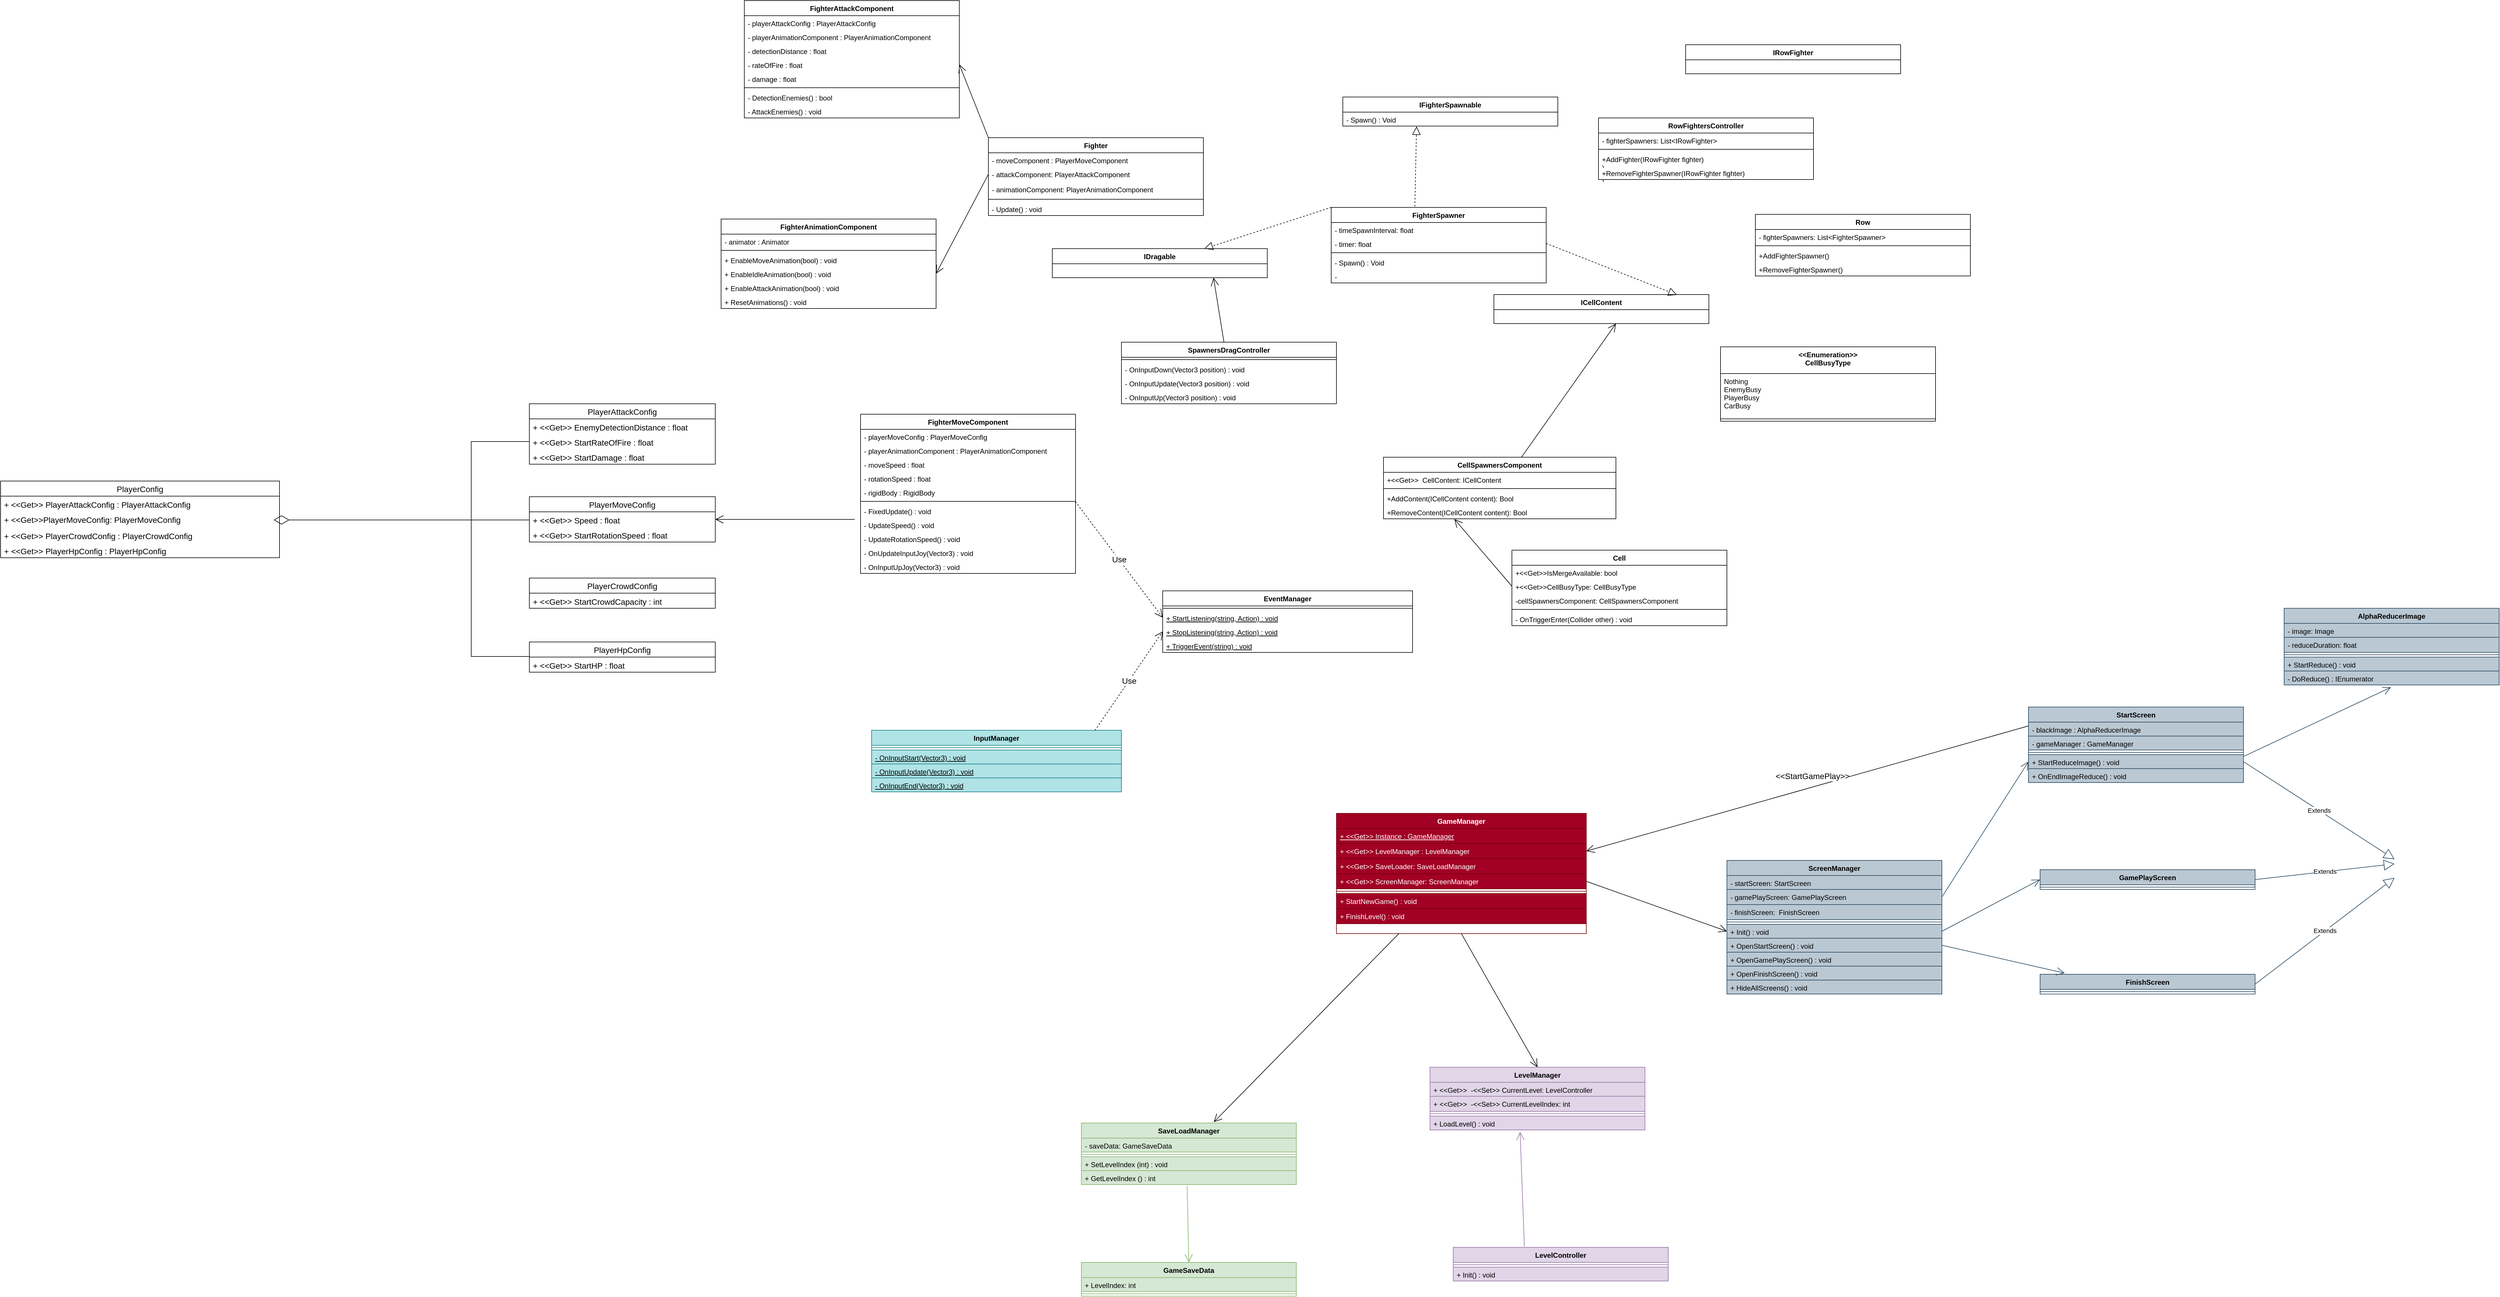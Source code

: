 <mxfile version="20.5.1" type="github">
  <diagram id="C5RBs43oDa-KdzZeNtuy" name="Page-1">
    <mxGraphModel dx="3779" dy="3062" grid="1" gridSize="10" guides="1" tooltips="1" connect="1" arrows="1" fold="1" page="1" pageScale="1" pageWidth="827" pageHeight="1169" math="0" shadow="0">
      <root>
        <mxCell id="WIyWlLk6GJQsqaUBKTNV-0" />
        <mxCell id="WIyWlLk6GJQsqaUBKTNV-1" parent="WIyWlLk6GJQsqaUBKTNV-0" />
        <mxCell id="XsQhDETff7rVI9MwzLAx-0" value="GameManager" style="swimlane;fontStyle=1;align=center;verticalAlign=top;childLayout=stackLayout;horizontal=1;startSize=26;horizontalStack=0;resizeParent=1;resizeLast=0;collapsible=1;marginBottom=0;rounded=0;shadow=0;strokeWidth=1;fillColor=#a20025;strokeColor=#6F0000;sketch=0;fontColor=#ffffff;" vertex="1" parent="WIyWlLk6GJQsqaUBKTNV-1">
          <mxGeometry x="199" y="-247" width="430" height="207" as="geometry">
            <mxRectangle x="150" y="90" width="160" height="26" as="alternateBounds" />
          </mxGeometry>
        </mxCell>
        <mxCell id="XsQhDETff7rVI9MwzLAx-1" value="+ &lt;&lt;Get&gt;&gt; Instance : GameManager" style="text;align=left;verticalAlign=top;spacingLeft=4;spacingRight=4;overflow=hidden;rotatable=0;points=[[0,0.5],[1,0.5]];portConstraint=eastwest;rounded=0;shadow=0;html=0;fontStyle=4;fillColor=#a20025;strokeColor=#6F0000;sketch=0;fontColor=#ffffff;" vertex="1" parent="XsQhDETff7rVI9MwzLAx-0">
          <mxGeometry y="26" width="430" height="26" as="geometry" />
        </mxCell>
        <mxCell id="XsQhDETff7rVI9MwzLAx-2" value="+ &lt;&lt;Get&gt;&gt; LevelManager : LevelManager" style="text;align=left;verticalAlign=top;spacingLeft=4;spacingRight=4;overflow=hidden;rotatable=0;points=[[0,0.5],[1,0.5]];portConstraint=eastwest;fontStyle=0;fillColor=#a20025;strokeColor=#6F0000;shadow=0;sketch=0;fontColor=#ffffff;" vertex="1" parent="XsQhDETff7rVI9MwzLAx-0">
          <mxGeometry y="52" width="430" height="26" as="geometry" />
        </mxCell>
        <mxCell id="XsQhDETff7rVI9MwzLAx-3" value="+ &lt;&lt;Get&gt;&gt; SaveLoader: SaveLoadManager" style="text;align=left;verticalAlign=top;spacingLeft=4;spacingRight=4;overflow=hidden;rotatable=0;points=[[0,0.5],[1,0.5]];portConstraint=eastwest;rounded=0;shadow=0;html=0;fillColor=#a20025;strokeColor=#6F0000;sketch=0;fontColor=#ffffff;" vertex="1" parent="XsQhDETff7rVI9MwzLAx-0">
          <mxGeometry y="78" width="430" height="26" as="geometry" />
        </mxCell>
        <mxCell id="XsQhDETff7rVI9MwzLAx-4" value="+ &lt;&lt;Get&gt;&gt; ScreenManager: ScreenManager" style="text;align=left;verticalAlign=top;spacingLeft=4;spacingRight=4;overflow=hidden;rotatable=0;points=[[0,0.5],[1,0.5]];portConstraint=eastwest;rounded=0;shadow=0;html=0;fillColor=#a20025;strokeColor=#6F0000;sketch=0;fontColor=#ffffff;" vertex="1" parent="XsQhDETff7rVI9MwzLAx-0">
          <mxGeometry y="104" width="430" height="26" as="geometry" />
        </mxCell>
        <mxCell id="XsQhDETff7rVI9MwzLAx-5" value="" style="line;html=1;strokeWidth=1;align=left;verticalAlign=middle;spacingTop=-1;spacingLeft=3;spacingRight=3;rotatable=0;labelPosition=right;points=[];portConstraint=eastwest;fillColor=#a20025;strokeColor=#6F0000;shadow=0;sketch=0;fontColor=#ffffff;" vertex="1" parent="XsQhDETff7rVI9MwzLAx-0">
          <mxGeometry y="130" width="430" height="8" as="geometry" />
        </mxCell>
        <mxCell id="XsQhDETff7rVI9MwzLAx-6" value="+ StartNewGame() : void" style="text;align=left;verticalAlign=top;spacingLeft=4;spacingRight=4;overflow=hidden;rotatable=0;points=[[0,0.5],[1,0.5]];portConstraint=eastwest;fillColor=#a20025;strokeColor=#6F0000;shadow=0;sketch=0;fontColor=#ffffff;" vertex="1" parent="XsQhDETff7rVI9MwzLAx-0">
          <mxGeometry y="138" width="430" height="26" as="geometry" />
        </mxCell>
        <mxCell id="XsQhDETff7rVI9MwzLAx-7" value="+ FinishLevel() : void" style="text;align=left;verticalAlign=top;spacingLeft=4;spacingRight=4;overflow=hidden;rotatable=0;points=[[0,0.5],[1,0.5]];portConstraint=eastwest;fillColor=#a20025;strokeColor=#6F0000;shadow=0;sketch=0;fontColor=#ffffff;" vertex="1" parent="XsQhDETff7rVI9MwzLAx-0">
          <mxGeometry y="164" width="430" height="26" as="geometry" />
        </mxCell>
        <mxCell id="XsQhDETff7rVI9MwzLAx-8" value="ScreenManager" style="swimlane;fontStyle=1;align=center;verticalAlign=top;childLayout=stackLayout;horizontal=1;startSize=26;horizontalStack=0;resizeParent=1;resizeParentMax=0;resizeLast=0;collapsible=1;marginBottom=0;fillColor=#bac8d3;strokeColor=#23445d;" vertex="1" parent="WIyWlLk6GJQsqaUBKTNV-1">
          <mxGeometry x="871" y="-166" width="370" height="230" as="geometry" />
        </mxCell>
        <mxCell id="XsQhDETff7rVI9MwzLAx-9" value="- startScreen: StartScreen" style="text;strokeColor=#23445d;fillColor=#bac8d3;align=left;verticalAlign=top;spacingLeft=4;spacingRight=4;overflow=hidden;rotatable=0;points=[[0,0.5],[1,0.5]];portConstraint=eastwest;" vertex="1" parent="XsQhDETff7rVI9MwzLAx-8">
          <mxGeometry y="26" width="370" height="24" as="geometry" />
        </mxCell>
        <mxCell id="XsQhDETff7rVI9MwzLAx-10" value="- gamePlayScreen: GamePlayScreen" style="text;strokeColor=#23445d;fillColor=#bac8d3;align=left;verticalAlign=top;spacingLeft=4;spacingRight=4;overflow=hidden;rotatable=0;points=[[0,0.5],[1,0.5]];portConstraint=eastwest;" vertex="1" parent="XsQhDETff7rVI9MwzLAx-8">
          <mxGeometry y="50" width="370" height="26" as="geometry" />
        </mxCell>
        <mxCell id="XsQhDETff7rVI9MwzLAx-11" value="- finishScreen:  FinishScreen" style="text;strokeColor=#23445d;fillColor=#bac8d3;align=left;verticalAlign=top;spacingLeft=4;spacingRight=4;overflow=hidden;rotatable=0;points=[[0,0.5],[1,0.5]];portConstraint=eastwest;" vertex="1" parent="XsQhDETff7rVI9MwzLAx-8">
          <mxGeometry y="76" width="370" height="26" as="geometry" />
        </mxCell>
        <mxCell id="XsQhDETff7rVI9MwzLAx-12" value="" style="line;strokeWidth=1;fillColor=#bac8d3;align=left;verticalAlign=middle;spacingTop=-1;spacingLeft=3;spacingRight=3;rotatable=0;labelPosition=right;points=[];portConstraint=eastwest;strokeColor=#23445d;" vertex="1" parent="XsQhDETff7rVI9MwzLAx-8">
          <mxGeometry y="102" width="370" height="8" as="geometry" />
        </mxCell>
        <mxCell id="XsQhDETff7rVI9MwzLAx-13" value="+ Init() : void" style="text;strokeColor=#23445d;fillColor=#bac8d3;align=left;verticalAlign=top;spacingLeft=4;spacingRight=4;overflow=hidden;rotatable=0;points=[[0,0.5],[1,0.5]];portConstraint=eastwest;" vertex="1" parent="XsQhDETff7rVI9MwzLAx-8">
          <mxGeometry y="110" width="370" height="24" as="geometry" />
        </mxCell>
        <mxCell id="XsQhDETff7rVI9MwzLAx-14" value="+ OpenStartScreen() : void" style="text;strokeColor=#23445d;fillColor=#bac8d3;align=left;verticalAlign=top;spacingLeft=4;spacingRight=4;overflow=hidden;rotatable=0;points=[[0,0.5],[1,0.5]];portConstraint=eastwest;" vertex="1" parent="XsQhDETff7rVI9MwzLAx-8">
          <mxGeometry y="134" width="370" height="24" as="geometry" />
        </mxCell>
        <mxCell id="XsQhDETff7rVI9MwzLAx-15" value="+ OpenGamePlayScreen() : void" style="text;strokeColor=#23445d;fillColor=#bac8d3;align=left;verticalAlign=top;spacingLeft=4;spacingRight=4;overflow=hidden;rotatable=0;points=[[0,0.5],[1,0.5]];portConstraint=eastwest;" vertex="1" parent="XsQhDETff7rVI9MwzLAx-8">
          <mxGeometry y="158" width="370" height="24" as="geometry" />
        </mxCell>
        <mxCell id="XsQhDETff7rVI9MwzLAx-16" value="+ OpenFinishScreen() : void" style="text;strokeColor=#23445d;fillColor=#bac8d3;align=left;verticalAlign=top;spacingLeft=4;spacingRight=4;overflow=hidden;rotatable=0;points=[[0,0.5],[1,0.5]];portConstraint=eastwest;" vertex="1" parent="XsQhDETff7rVI9MwzLAx-8">
          <mxGeometry y="182" width="370" height="24" as="geometry" />
        </mxCell>
        <mxCell id="XsQhDETff7rVI9MwzLAx-17" value="+ HideAllScreens() : void" style="text;strokeColor=#23445d;fillColor=#bac8d3;align=left;verticalAlign=top;spacingLeft=4;spacingRight=4;overflow=hidden;rotatable=0;points=[[0,0.5],[1,0.5]];portConstraint=eastwest;" vertex="1" parent="XsQhDETff7rVI9MwzLAx-8">
          <mxGeometry y="206" width="370" height="24" as="geometry" />
        </mxCell>
        <mxCell id="XsQhDETff7rVI9MwzLAx-18" value="GamePlayScreen" style="swimlane;fontStyle=1;align=center;verticalAlign=top;childLayout=stackLayout;horizontal=1;startSize=26;horizontalStack=0;resizeParent=1;resizeParentMax=0;resizeLast=0;collapsible=1;marginBottom=0;fillColor=#bac8d3;strokeColor=#23445d;" vertex="1" parent="WIyWlLk6GJQsqaUBKTNV-1">
          <mxGeometry x="1410" y="-150" width="370" height="34" as="geometry" />
        </mxCell>
        <mxCell id="XsQhDETff7rVI9MwzLAx-19" value="" style="line;strokeWidth=1;fillColor=#bac8d3;align=left;verticalAlign=middle;spacingTop=-1;spacingLeft=3;spacingRight=3;rotatable=0;labelPosition=right;points=[];portConstraint=eastwest;strokeColor=#23445d;" vertex="1" parent="XsQhDETff7rVI9MwzLAx-18">
          <mxGeometry y="26" width="370" height="8" as="geometry" />
        </mxCell>
        <mxCell id="XsQhDETff7rVI9MwzLAx-20" value="Extends" style="endArrow=block;endSize=16;endFill=0;html=1;rounded=0;exitX=1;exitY=0.5;exitDx=0;exitDy=0;entryX=0;entryY=0.5;entryDx=0;entryDy=0;fillColor=#bac8d3;strokeColor=#23445d;" edge="1" parent="WIyWlLk6GJQsqaUBKTNV-1" source="XsQhDETff7rVI9MwzLAx-18">
          <mxGeometry width="160" relative="1" as="geometry">
            <mxPoint x="909" y="370" as="sourcePoint" />
            <mxPoint x="2020" y="-160" as="targetPoint" />
          </mxGeometry>
        </mxCell>
        <mxCell id="XsQhDETff7rVI9MwzLAx-21" value="StartScreen" style="swimlane;fontStyle=1;align=center;verticalAlign=top;childLayout=stackLayout;horizontal=1;startSize=26;horizontalStack=0;resizeParent=1;resizeParentMax=0;resizeLast=0;collapsible=1;marginBottom=0;fillColor=#bac8d3;strokeColor=#23445d;" vertex="1" parent="WIyWlLk6GJQsqaUBKTNV-1">
          <mxGeometry x="1390" y="-430" width="370" height="130" as="geometry" />
        </mxCell>
        <mxCell id="XsQhDETff7rVI9MwzLAx-22" value="- blackImage : AlphaReducerImage" style="text;strokeColor=#23445d;fillColor=#bac8d3;align=left;verticalAlign=top;spacingLeft=4;spacingRight=4;overflow=hidden;rotatable=0;points=[[0,0.5],[1,0.5]];portConstraint=eastwest;" vertex="1" parent="XsQhDETff7rVI9MwzLAx-21">
          <mxGeometry y="26" width="370" height="24" as="geometry" />
        </mxCell>
        <mxCell id="XsQhDETff7rVI9MwzLAx-23" value="- gameManager : GameManager" style="text;strokeColor=#23445d;fillColor=#bac8d3;align=left;verticalAlign=top;spacingLeft=4;spacingRight=4;overflow=hidden;rotatable=0;points=[[0,0.5],[1,0.5]];portConstraint=eastwest;" vertex="1" parent="XsQhDETff7rVI9MwzLAx-21">
          <mxGeometry y="50" width="370" height="24" as="geometry" />
        </mxCell>
        <mxCell id="XsQhDETff7rVI9MwzLAx-24" value="" style="line;strokeWidth=1;fillColor=#bac8d3;align=left;verticalAlign=middle;spacingTop=-1;spacingLeft=3;spacingRight=3;rotatable=0;labelPosition=right;points=[];portConstraint=eastwest;strokeColor=#23445d;" vertex="1" parent="XsQhDETff7rVI9MwzLAx-21">
          <mxGeometry y="74" width="370" height="8" as="geometry" />
        </mxCell>
        <mxCell id="XsQhDETff7rVI9MwzLAx-25" value="+ StartReduceImage() : void" style="text;strokeColor=#23445d;fillColor=#bac8d3;align=left;verticalAlign=top;spacingLeft=4;spacingRight=4;overflow=hidden;rotatable=0;points=[[0,0.5],[1,0.5]];portConstraint=eastwest;" vertex="1" parent="XsQhDETff7rVI9MwzLAx-21">
          <mxGeometry y="82" width="370" height="24" as="geometry" />
        </mxCell>
        <mxCell id="XsQhDETff7rVI9MwzLAx-26" value="+ OnEndImageReduce() : void" style="text;strokeColor=#23445d;fillColor=#bac8d3;align=left;verticalAlign=top;spacingLeft=4;spacingRight=4;overflow=hidden;rotatable=0;points=[[0,0.5],[1,0.5]];portConstraint=eastwest;" vertex="1" parent="XsQhDETff7rVI9MwzLAx-21">
          <mxGeometry y="106" width="370" height="24" as="geometry" />
        </mxCell>
        <mxCell id="XsQhDETff7rVI9MwzLAx-27" value="FinishScreen" style="swimlane;fontStyle=1;align=center;verticalAlign=top;childLayout=stackLayout;horizontal=1;startSize=26;horizontalStack=0;resizeParent=1;resizeParentMax=0;resizeLast=0;collapsible=1;marginBottom=0;fillColor=#bac8d3;strokeColor=#23445d;" vertex="1" parent="WIyWlLk6GJQsqaUBKTNV-1">
          <mxGeometry x="1410" y="30" width="370" height="34" as="geometry" />
        </mxCell>
        <mxCell id="XsQhDETff7rVI9MwzLAx-28" value="" style="line;strokeWidth=1;fillColor=#bac8d3;align=left;verticalAlign=middle;spacingTop=-1;spacingLeft=3;spacingRight=3;rotatable=0;labelPosition=right;points=[];portConstraint=eastwest;strokeColor=#23445d;" vertex="1" parent="XsQhDETff7rVI9MwzLAx-27">
          <mxGeometry y="26" width="370" height="8" as="geometry" />
        </mxCell>
        <mxCell id="XsQhDETff7rVI9MwzLAx-29" value="Extends" style="endArrow=block;endSize=16;endFill=0;html=1;rounded=0;exitX=1;exitY=0.5;exitDx=0;exitDy=0;entryX=0;entryY=0.5;entryDx=0;entryDy=0;fillColor=#bac8d3;strokeColor=#23445d;" edge="1" parent="WIyWlLk6GJQsqaUBKTNV-1" source="XsQhDETff7rVI9MwzLAx-25">
          <mxGeometry width="160" relative="1" as="geometry">
            <mxPoint x="1079" y="427.008" as="sourcePoint" />
            <mxPoint x="2020" y="-168" as="targetPoint" />
          </mxGeometry>
        </mxCell>
        <mxCell id="XsQhDETff7rVI9MwzLAx-30" value="Extends" style="endArrow=block;endSize=16;endFill=0;html=1;rounded=0;entryX=0;entryY=0.5;entryDx=0;entryDy=0;exitX=1;exitY=0.5;exitDx=0;exitDy=0;fillColor=#bac8d3;strokeColor=#23445d;" edge="1" parent="WIyWlLk6GJQsqaUBKTNV-1" source="XsQhDETff7rVI9MwzLAx-27">
          <mxGeometry width="160" relative="1" as="geometry">
            <mxPoint x="1629" y="410" as="sourcePoint" />
            <mxPoint x="2020" y="-136" as="targetPoint" />
          </mxGeometry>
        </mxCell>
        <mxCell id="XsQhDETff7rVI9MwzLAx-31" value="" style="endArrow=open;endFill=1;endSize=12;html=1;rounded=0;exitX=1;exitY=0.5;exitDx=0;exitDy=0;fillColor=#bac8d3;strokeColor=#23445d;" edge="1" parent="WIyWlLk6GJQsqaUBKTNV-1" source="XsQhDETff7rVI9MwzLAx-13">
          <mxGeometry width="160" relative="1" as="geometry">
            <mxPoint x="979" y="660" as="sourcePoint" />
            <mxPoint x="1410" y="-133" as="targetPoint" />
          </mxGeometry>
        </mxCell>
        <mxCell id="XsQhDETff7rVI9MwzLAx-32" value="" style="endArrow=open;endFill=1;endSize=12;html=1;rounded=0;entryX=0;entryY=0.5;entryDx=0;entryDy=0;exitX=1;exitY=0.5;exitDx=0;exitDy=0;fillColor=#bac8d3;strokeColor=#23445d;" edge="1" parent="WIyWlLk6GJQsqaUBKTNV-1" source="XsQhDETff7rVI9MwzLAx-10" target="XsQhDETff7rVI9MwzLAx-25">
          <mxGeometry width="160" relative="1" as="geometry">
            <mxPoint x="1065" y="-280" as="sourcePoint" />
            <mxPoint x="919.78" y="461.664" as="targetPoint" />
          </mxGeometry>
        </mxCell>
        <mxCell id="XsQhDETff7rVI9MwzLAx-33" value="" style="endArrow=open;endFill=1;endSize=12;html=1;rounded=0;entryX=0.114;entryY=-0.059;entryDx=0;entryDy=0;entryPerimeter=0;exitX=1;exitY=0.5;exitDx=0;exitDy=0;fillColor=#bac8d3;strokeColor=#23445d;" edge="1" parent="WIyWlLk6GJQsqaUBKTNV-1" source="XsQhDETff7rVI9MwzLAx-14" target="XsQhDETff7rVI9MwzLAx-27">
          <mxGeometry width="160" relative="1" as="geometry">
            <mxPoint x="1284" y="600" as="sourcePoint" />
            <mxPoint x="1211.8" y="464.336" as="targetPoint" />
          </mxGeometry>
        </mxCell>
        <mxCell id="XsQhDETff7rVI9MwzLAx-34" value="" style="endArrow=open;endFill=1;endSize=12;html=1;rounded=0;entryX=0;entryY=0.5;entryDx=0;entryDy=0;exitX=1;exitY=0.5;exitDx=0;exitDy=0;" edge="1" parent="WIyWlLk6GJQsqaUBKTNV-1" source="XsQhDETff7rVI9MwzLAx-4" target="XsQhDETff7rVI9MwzLAx-13">
          <mxGeometry width="160" relative="1" as="geometry">
            <mxPoint x="675" y="630" as="sourcePoint" />
            <mxPoint x="848" y="464" as="targetPoint" />
          </mxGeometry>
        </mxCell>
        <mxCell id="XsQhDETff7rVI9MwzLAx-35" value="LevelManager" style="swimlane;fontStyle=1;align=center;verticalAlign=top;childLayout=stackLayout;horizontal=1;startSize=26;horizontalStack=0;resizeParent=1;resizeParentMax=0;resizeLast=0;collapsible=1;marginBottom=0;fillColor=#e1d5e7;strokeColor=#9673a6;" vertex="1" parent="WIyWlLk6GJQsqaUBKTNV-1">
          <mxGeometry x="360" y="190" width="370" height="108" as="geometry" />
        </mxCell>
        <mxCell id="XsQhDETff7rVI9MwzLAx-36" value="+ &lt;&lt;Get&gt;&gt;  -&lt;&lt;Set&gt;&gt; CurrentLevel: LevelController" style="text;strokeColor=#9673a6;fillColor=#e1d5e7;align=left;verticalAlign=top;spacingLeft=4;spacingRight=4;overflow=hidden;rotatable=0;points=[[0,0.5],[1,0.5]];portConstraint=eastwest;" vertex="1" parent="XsQhDETff7rVI9MwzLAx-35">
          <mxGeometry y="26" width="370" height="24" as="geometry" />
        </mxCell>
        <mxCell id="XsQhDETff7rVI9MwzLAx-37" value="+ &lt;&lt;Get&gt;&gt;  -&lt;&lt;Set&gt;&gt; CurrentLevelIndex: int" style="text;strokeColor=#9673a6;fillColor=#e1d5e7;align=left;verticalAlign=top;spacingLeft=4;spacingRight=4;overflow=hidden;rotatable=0;points=[[0,0.5],[1,0.5]];portConstraint=eastwest;" vertex="1" parent="XsQhDETff7rVI9MwzLAx-35">
          <mxGeometry y="50" width="370" height="26" as="geometry" />
        </mxCell>
        <mxCell id="XsQhDETff7rVI9MwzLAx-38" value="" style="line;strokeWidth=1;fillColor=#e1d5e7;align=left;verticalAlign=middle;spacingTop=-1;spacingLeft=3;spacingRight=3;rotatable=0;labelPosition=right;points=[];portConstraint=eastwest;strokeColor=#9673a6;" vertex="1" parent="XsQhDETff7rVI9MwzLAx-35">
          <mxGeometry y="76" width="370" height="8" as="geometry" />
        </mxCell>
        <mxCell id="XsQhDETff7rVI9MwzLAx-39" value="+ LoadLevel() : void" style="text;strokeColor=#9673a6;fillColor=#e1d5e7;align=left;verticalAlign=top;spacingLeft=4;spacingRight=4;overflow=hidden;rotatable=0;points=[[0,0.5],[1,0.5]];portConstraint=eastwest;" vertex="1" parent="XsQhDETff7rVI9MwzLAx-35">
          <mxGeometry y="84" width="370" height="24" as="geometry" />
        </mxCell>
        <mxCell id="XsQhDETff7rVI9MwzLAx-40" value="" style="endArrow=open;endFill=1;endSize=12;html=1;rounded=0;entryX=0.5;entryY=0;entryDx=0;entryDy=0;exitX=0.5;exitY=1;exitDx=0;exitDy=0;" edge="1" parent="WIyWlLk6GJQsqaUBKTNV-1" source="XsQhDETff7rVI9MwzLAx-0" target="XsQhDETff7rVI9MwzLAx-35">
          <mxGeometry width="160" relative="1" as="geometry">
            <mxPoint x="321.35" y="317.666" as="sourcePoint" />
            <mxPoint x="675" y="630" as="targetPoint" />
          </mxGeometry>
        </mxCell>
        <mxCell id="XsQhDETff7rVI9MwzLAx-41" value="AlphaReducerImage" style="swimlane;fontStyle=1;align=center;verticalAlign=top;childLayout=stackLayout;horizontal=1;startSize=26;horizontalStack=0;resizeParent=1;resizeParentMax=0;resizeLast=0;collapsible=1;marginBottom=0;fillColor=#bac8d3;strokeColor=#23445d;" vertex="1" parent="WIyWlLk6GJQsqaUBKTNV-1">
          <mxGeometry x="1830" y="-600" width="370" height="132" as="geometry" />
        </mxCell>
        <mxCell id="XsQhDETff7rVI9MwzLAx-42" value="- image: Image" style="text;strokeColor=#23445d;fillColor=#bac8d3;align=left;verticalAlign=top;spacingLeft=4;spacingRight=4;overflow=hidden;rotatable=0;points=[[0,0.5],[1,0.5]];portConstraint=eastwest;" vertex="1" parent="XsQhDETff7rVI9MwzLAx-41">
          <mxGeometry y="26" width="370" height="24" as="geometry" />
        </mxCell>
        <mxCell id="XsQhDETff7rVI9MwzLAx-43" value="- reduceDuration: float" style="text;strokeColor=#23445d;fillColor=#bac8d3;align=left;verticalAlign=top;spacingLeft=4;spacingRight=4;overflow=hidden;rotatable=0;points=[[0,0.5],[1,0.5]];portConstraint=eastwest;" vertex="1" parent="XsQhDETff7rVI9MwzLAx-41">
          <mxGeometry y="50" width="370" height="26" as="geometry" />
        </mxCell>
        <mxCell id="XsQhDETff7rVI9MwzLAx-44" value="" style="line;strokeWidth=1;fillColor=#bac8d3;align=left;verticalAlign=middle;spacingTop=-1;spacingLeft=3;spacingRight=3;rotatable=0;labelPosition=right;points=[];portConstraint=eastwest;strokeColor=#23445d;" vertex="1" parent="XsQhDETff7rVI9MwzLAx-41">
          <mxGeometry y="76" width="370" height="8" as="geometry" />
        </mxCell>
        <mxCell id="XsQhDETff7rVI9MwzLAx-45" value="+ StartReduce() : void" style="text;strokeColor=#23445d;fillColor=#bac8d3;align=left;verticalAlign=top;spacingLeft=4;spacingRight=4;overflow=hidden;rotatable=0;points=[[0,0.5],[1,0.5]];portConstraint=eastwest;" vertex="1" parent="XsQhDETff7rVI9MwzLAx-41">
          <mxGeometry y="84" width="370" height="24" as="geometry" />
        </mxCell>
        <mxCell id="XsQhDETff7rVI9MwzLAx-46" value="- DoReduce() : IEnumerator" style="text;strokeColor=#23445d;fillColor=#bac8d3;align=left;verticalAlign=top;spacingLeft=4;spacingRight=4;overflow=hidden;rotatable=0;points=[[0,0.5],[1,0.5]];portConstraint=eastwest;" vertex="1" parent="XsQhDETff7rVI9MwzLAx-41">
          <mxGeometry y="108" width="370" height="24" as="geometry" />
        </mxCell>
        <mxCell id="XsQhDETff7rVI9MwzLAx-47" value="" style="endArrow=open;endFill=1;endSize=12;html=1;rounded=0;entryX=0.497;entryY=1.167;entryDx=0;entryDy=0;exitX=1.002;exitY=0.117;exitDx=0;exitDy=0;exitPerimeter=0;entryPerimeter=0;fillColor=#bac8d3;strokeColor=#23445d;" edge="1" parent="WIyWlLk6GJQsqaUBKTNV-1" source="XsQhDETff7rVI9MwzLAx-25" target="XsQhDETff7rVI9MwzLAx-46">
          <mxGeometry width="160" relative="1" as="geometry">
            <mxPoint x="1210" y="530" as="sourcePoint" />
            <mxPoint x="1354.59" y="538.808" as="targetPoint" />
          </mxGeometry>
        </mxCell>
        <mxCell id="XsQhDETff7rVI9MwzLAx-48" value="&amp;lt;&amp;lt;StartGamePlay&amp;gt;&amp;gt;" style="endArrow=open;endFill=1;endSize=12;html=1;rounded=0;entryX=1;entryY=0.5;entryDx=0;entryDy=0;exitX=0;exitY=0.25;exitDx=0;exitDy=0;fontSize=14;verticalAlign=middle;" edge="1" parent="WIyWlLk6GJQsqaUBKTNV-1" source="XsQhDETff7rVI9MwzLAx-21" target="XsQhDETff7rVI9MwzLAx-2">
          <mxGeometry x="-0.035" y="-18" width="160" relative="1" as="geometry">
            <mxPoint x="940" y="-230" as="sourcePoint" />
            <mxPoint x="1100" y="-230" as="targetPoint" />
            <mxPoint as="offset" />
          </mxGeometry>
        </mxCell>
        <mxCell id="XsQhDETff7rVI9MwzLAx-49" value="EventManager" style="swimlane;fontStyle=1;align=center;verticalAlign=top;childLayout=stackLayout;horizontal=1;startSize=26;horizontalStack=0;resizeParent=1;resizeParentMax=0;resizeLast=0;collapsible=1;marginBottom=0;" vertex="1" parent="WIyWlLk6GJQsqaUBKTNV-1">
          <mxGeometry x="-100" y="-630" width="430" height="106" as="geometry" />
        </mxCell>
        <mxCell id="XsQhDETff7rVI9MwzLAx-50" value="" style="line;strokeWidth=1;fillColor=none;align=left;verticalAlign=middle;spacingTop=-1;spacingLeft=3;spacingRight=3;rotatable=0;labelPosition=right;points=[];portConstraint=eastwest;" vertex="1" parent="XsQhDETff7rVI9MwzLAx-49">
          <mxGeometry y="26" width="430" height="8" as="geometry" />
        </mxCell>
        <mxCell id="XsQhDETff7rVI9MwzLAx-51" value="+ StartListening(string, Action) : void" style="text;strokeColor=none;fillColor=none;align=left;verticalAlign=top;spacingLeft=4;spacingRight=4;overflow=hidden;rotatable=0;points=[[0,0.5],[1,0.5]];portConstraint=eastwest;fontStyle=4" vertex="1" parent="XsQhDETff7rVI9MwzLAx-49">
          <mxGeometry y="34" width="430" height="24" as="geometry" />
        </mxCell>
        <mxCell id="XsQhDETff7rVI9MwzLAx-52" value="+ StopListening(string, Action) : void" style="text;strokeColor=none;fillColor=none;align=left;verticalAlign=top;spacingLeft=4;spacingRight=4;overflow=hidden;rotatable=0;points=[[0,0.5],[1,0.5]];portConstraint=eastwest;fontStyle=4" vertex="1" parent="XsQhDETff7rVI9MwzLAx-49">
          <mxGeometry y="58" width="430" height="24" as="geometry" />
        </mxCell>
        <mxCell id="XsQhDETff7rVI9MwzLAx-53" value="+ TriggerEvent(string) : void" style="text;strokeColor=none;fillColor=none;align=left;verticalAlign=top;spacingLeft=4;spacingRight=4;overflow=hidden;rotatable=0;points=[[0,0.5],[1,0.5]];portConstraint=eastwest;fontStyle=4" vertex="1" parent="XsQhDETff7rVI9MwzLAx-49">
          <mxGeometry y="82" width="430" height="24" as="geometry" />
        </mxCell>
        <mxCell id="XsQhDETff7rVI9MwzLAx-54" value="LevelController" style="swimlane;fontStyle=1;align=center;verticalAlign=top;childLayout=stackLayout;horizontal=1;startSize=26;horizontalStack=0;resizeParent=1;resizeParentMax=0;resizeLast=0;collapsible=1;marginBottom=0;fillColor=#e1d5e7;strokeColor=#9673a6;" vertex="1" parent="WIyWlLk6GJQsqaUBKTNV-1">
          <mxGeometry x="400" y="500" width="370" height="58" as="geometry" />
        </mxCell>
        <mxCell id="XsQhDETff7rVI9MwzLAx-55" value="" style="line;strokeWidth=1;fillColor=#e1d5e7;align=left;verticalAlign=middle;spacingTop=-1;spacingLeft=3;spacingRight=3;rotatable=0;labelPosition=right;points=[];portConstraint=eastwest;strokeColor=#9673a6;" vertex="1" parent="XsQhDETff7rVI9MwzLAx-54">
          <mxGeometry y="26" width="370" height="8" as="geometry" />
        </mxCell>
        <mxCell id="XsQhDETff7rVI9MwzLAx-56" value="+ Init() : void" style="text;strokeColor=#9673a6;fillColor=#e1d5e7;align=left;verticalAlign=top;spacingLeft=4;spacingRight=4;overflow=hidden;rotatable=0;points=[[0,0.5],[1,0.5]];portConstraint=eastwest;" vertex="1" parent="XsQhDETff7rVI9MwzLAx-54">
          <mxGeometry y="34" width="370" height="24" as="geometry" />
        </mxCell>
        <mxCell id="XsQhDETff7rVI9MwzLAx-57" value="" style="endArrow=open;endFill=1;endSize=12;html=1;rounded=0;entryX=0.419;entryY=1.139;entryDx=0;entryDy=0;exitX=0.331;exitY=-0.023;exitDx=0;exitDy=0;exitPerimeter=0;entryPerimeter=0;fillColor=#e1d5e7;strokeColor=#9673a6;" edge="1" parent="WIyWlLk6GJQsqaUBKTNV-1" source="XsQhDETff7rVI9MwzLAx-54" target="XsQhDETff7rVI9MwzLAx-39">
          <mxGeometry width="160" relative="1" as="geometry">
            <mxPoint x="396.48" y="-72.116" as="sourcePoint" />
            <mxPoint x="15" y="220" as="targetPoint" />
          </mxGeometry>
        </mxCell>
        <mxCell id="XsQhDETff7rVI9MwzLAx-58" value="Fighter" style="swimlane;fontStyle=1;align=center;verticalAlign=top;childLayout=stackLayout;horizontal=1;startSize=26;horizontalStack=0;resizeParent=1;resizeParentMax=0;resizeLast=0;collapsible=1;marginBottom=0;" vertex="1" parent="WIyWlLk6GJQsqaUBKTNV-1">
          <mxGeometry x="-400" y="-1410" width="370" height="134" as="geometry" />
        </mxCell>
        <mxCell id="XsQhDETff7rVI9MwzLAx-59" value="- moveComponent : PlayerMoveComponent" style="text;strokeColor=none;fillColor=none;align=left;verticalAlign=top;spacingLeft=4;spacingRight=4;overflow=hidden;rotatable=0;points=[[0,0.5],[1,0.5]];portConstraint=eastwest;" vertex="1" parent="XsQhDETff7rVI9MwzLAx-58">
          <mxGeometry y="26" width="370" height="24" as="geometry" />
        </mxCell>
        <mxCell id="XsQhDETff7rVI9MwzLAx-60" value="- attackComponent: PlayerAttackComponent" style="text;strokeColor=none;fillColor=none;align=left;verticalAlign=top;spacingLeft=4;spacingRight=4;overflow=hidden;rotatable=0;points=[[0,0.5],[1,0.5]];portConstraint=eastwest;" vertex="1" parent="XsQhDETff7rVI9MwzLAx-58">
          <mxGeometry y="50" width="370" height="26" as="geometry" />
        </mxCell>
        <mxCell id="XsQhDETff7rVI9MwzLAx-63" value="- animationComponent: PlayerAnimationComponent" style="text;strokeColor=none;fillColor=none;align=left;verticalAlign=top;spacingLeft=4;spacingRight=4;overflow=hidden;rotatable=0;points=[[0,0.5],[1,0.5]];portConstraint=eastwest;" vertex="1" parent="XsQhDETff7rVI9MwzLAx-58">
          <mxGeometry y="76" width="370" height="26" as="geometry" />
        </mxCell>
        <mxCell id="XsQhDETff7rVI9MwzLAx-64" value="" style="line;strokeWidth=1;fillColor=none;align=left;verticalAlign=middle;spacingTop=-1;spacingLeft=3;spacingRight=3;rotatable=0;labelPosition=right;points=[];portConstraint=eastwest;" vertex="1" parent="XsQhDETff7rVI9MwzLAx-58">
          <mxGeometry y="102" width="370" height="8" as="geometry" />
        </mxCell>
        <mxCell id="XsQhDETff7rVI9MwzLAx-65" value="- Update() : void" style="text;strokeColor=none;fillColor=none;align=left;verticalAlign=top;spacingLeft=4;spacingRight=4;overflow=hidden;rotatable=0;points=[[0,0.5],[1,0.5]];portConstraint=eastwest;" vertex="1" parent="XsQhDETff7rVI9MwzLAx-58">
          <mxGeometry y="110" width="370" height="24" as="geometry" />
        </mxCell>
        <mxCell id="XsQhDETff7rVI9MwzLAx-66" value="FighterMoveComponent" style="swimlane;fontStyle=1;align=center;verticalAlign=top;childLayout=stackLayout;horizontal=1;startSize=26;horizontalStack=0;resizeParent=1;resizeParentMax=0;resizeLast=0;collapsible=1;marginBottom=0;" vertex="1" parent="WIyWlLk6GJQsqaUBKTNV-1">
          <mxGeometry x="-620" y="-934" width="370" height="274" as="geometry" />
        </mxCell>
        <mxCell id="XsQhDETff7rVI9MwzLAx-67" value="- playerMoveConfig : PlayerMoveConfig" style="text;strokeColor=none;fillColor=none;align=left;verticalAlign=top;spacingLeft=4;spacingRight=4;overflow=hidden;rotatable=0;points=[[0,0.5],[1,0.5]];portConstraint=eastwest;" vertex="1" parent="XsQhDETff7rVI9MwzLAx-66">
          <mxGeometry y="26" width="370" height="24" as="geometry" />
        </mxCell>
        <mxCell id="XsQhDETff7rVI9MwzLAx-68" value="- playerAnimationComponent : PlayerAnimationComponent" style="text;strokeColor=none;fillColor=none;align=left;verticalAlign=top;spacingLeft=4;spacingRight=4;overflow=hidden;rotatable=0;points=[[0,0.5],[1,0.5]];portConstraint=eastwest;" vertex="1" parent="XsQhDETff7rVI9MwzLAx-66">
          <mxGeometry y="50" width="370" height="24" as="geometry" />
        </mxCell>
        <mxCell id="XsQhDETff7rVI9MwzLAx-69" value="- moveSpeed : float" style="text;strokeColor=none;fillColor=none;align=left;verticalAlign=top;spacingLeft=4;spacingRight=4;overflow=hidden;rotatable=0;points=[[0,0.5],[1,0.5]];portConstraint=eastwest;" vertex="1" parent="XsQhDETff7rVI9MwzLAx-66">
          <mxGeometry y="74" width="370" height="24" as="geometry" />
        </mxCell>
        <mxCell id="XsQhDETff7rVI9MwzLAx-70" value="- rotationSpeed : float" style="text;strokeColor=none;fillColor=none;align=left;verticalAlign=top;spacingLeft=4;spacingRight=4;overflow=hidden;rotatable=0;points=[[0,0.5],[1,0.5]];portConstraint=eastwest;" vertex="1" parent="XsQhDETff7rVI9MwzLAx-66">
          <mxGeometry y="98" width="370" height="24" as="geometry" />
        </mxCell>
        <mxCell id="XsQhDETff7rVI9MwzLAx-71" value="- rigidBody : RigidBody" style="text;strokeColor=none;fillColor=none;align=left;verticalAlign=top;spacingLeft=4;spacingRight=4;overflow=hidden;rotatable=0;points=[[0,0.5],[1,0.5]];portConstraint=eastwest;" vertex="1" parent="XsQhDETff7rVI9MwzLAx-66">
          <mxGeometry y="122" width="370" height="24" as="geometry" />
        </mxCell>
        <mxCell id="XsQhDETff7rVI9MwzLAx-72" value="" style="line;strokeWidth=1;fillColor=none;align=left;verticalAlign=middle;spacingTop=-1;spacingLeft=3;spacingRight=3;rotatable=0;labelPosition=right;points=[];portConstraint=eastwest;" vertex="1" parent="XsQhDETff7rVI9MwzLAx-66">
          <mxGeometry y="146" width="370" height="8" as="geometry" />
        </mxCell>
        <mxCell id="XsQhDETff7rVI9MwzLAx-73" value="- FixedUpdate() : void" style="text;strokeColor=none;fillColor=none;align=left;verticalAlign=top;spacingLeft=4;spacingRight=4;overflow=hidden;rotatable=0;points=[[0,0.5],[1,0.5]];portConstraint=eastwest;" vertex="1" parent="XsQhDETff7rVI9MwzLAx-66">
          <mxGeometry y="154" width="370" height="24" as="geometry" />
        </mxCell>
        <mxCell id="XsQhDETff7rVI9MwzLAx-74" value="- UpdateSpeed() : void" style="text;strokeColor=none;fillColor=none;align=left;verticalAlign=top;spacingLeft=4;spacingRight=4;overflow=hidden;rotatable=0;points=[[0,0.5],[1,0.5]];portConstraint=eastwest;" vertex="1" parent="XsQhDETff7rVI9MwzLAx-66">
          <mxGeometry y="178" width="370" height="24" as="geometry" />
        </mxCell>
        <mxCell id="XsQhDETff7rVI9MwzLAx-75" value="- UpdateRotationSpeed() : void" style="text;strokeColor=none;fillColor=none;align=left;verticalAlign=top;spacingLeft=4;spacingRight=4;overflow=hidden;rotatable=0;points=[[0,0.5],[1,0.5]];portConstraint=eastwest;" vertex="1" parent="XsQhDETff7rVI9MwzLAx-66">
          <mxGeometry y="202" width="370" height="24" as="geometry" />
        </mxCell>
        <mxCell id="XsQhDETff7rVI9MwzLAx-76" value="- OnUpdateInputJoy(Vector3) : void" style="text;strokeColor=none;fillColor=none;align=left;verticalAlign=top;spacingLeft=4;spacingRight=4;overflow=hidden;rotatable=0;points=[[0,0.5],[1,0.5]];portConstraint=eastwest;" vertex="1" parent="XsQhDETff7rVI9MwzLAx-66">
          <mxGeometry y="226" width="370" height="24" as="geometry" />
        </mxCell>
        <mxCell id="XsQhDETff7rVI9MwzLAx-77" value="- OnInputUpJoy(Vector3) : void" style="text;strokeColor=none;fillColor=none;align=left;verticalAlign=top;spacingLeft=4;spacingRight=4;overflow=hidden;rotatable=0;points=[[0,0.5],[1,0.5]];portConstraint=eastwest;" vertex="1" parent="XsQhDETff7rVI9MwzLAx-66">
          <mxGeometry y="250" width="370" height="24" as="geometry" />
        </mxCell>
        <mxCell id="XsQhDETff7rVI9MwzLAx-78" value="PlayerConfig" style="swimlane;fontStyle=0;childLayout=stackLayout;horizontal=1;startSize=26;fillColor=none;horizontalStack=0;resizeParent=1;resizeParentMax=0;resizeLast=0;collapsible=1;marginBottom=0;fontSize=14;" vertex="1" parent="WIyWlLk6GJQsqaUBKTNV-1">
          <mxGeometry x="-2100" y="-819" width="480" height="132" as="geometry" />
        </mxCell>
        <mxCell id="XsQhDETff7rVI9MwzLAx-79" value="+ &lt;&lt;Get&gt;&gt; PlayerAttackConfig : PlayerAttackConfig " style="text;strokeColor=none;fillColor=none;align=left;verticalAlign=top;spacingLeft=4;spacingRight=4;overflow=hidden;rotatable=0;points=[[0,0.5],[1,0.5]];portConstraint=eastwest;fontSize=14;" vertex="1" parent="XsQhDETff7rVI9MwzLAx-78">
          <mxGeometry y="26" width="480" height="26" as="geometry" />
        </mxCell>
        <mxCell id="XsQhDETff7rVI9MwzLAx-80" value="+ &lt;&lt;Get&gt;&gt;PlayerMoveConfig: PlayerMoveConfig" style="text;strokeColor=none;fillColor=none;align=left;verticalAlign=top;spacingLeft=4;spacingRight=4;overflow=hidden;rotatable=0;points=[[0,0.5],[1,0.5]];portConstraint=eastwest;fontSize=14;" vertex="1" parent="XsQhDETff7rVI9MwzLAx-78">
          <mxGeometry y="52" width="480" height="28" as="geometry" />
        </mxCell>
        <mxCell id="XsQhDETff7rVI9MwzLAx-81" value="+ &lt;&lt;Get&gt;&gt; PlayerCrowdConfig : PlayerCrowdConfig " style="text;strokeColor=none;fillColor=none;align=left;verticalAlign=top;spacingLeft=4;spacingRight=4;overflow=hidden;rotatable=0;points=[[0,0.5],[1,0.5]];portConstraint=eastwest;fontSize=14;" vertex="1" parent="XsQhDETff7rVI9MwzLAx-78">
          <mxGeometry y="80" width="480" height="26" as="geometry" />
        </mxCell>
        <mxCell id="XsQhDETff7rVI9MwzLAx-82" value="+ &lt;&lt;Get&gt;&gt; PlayerHpConfig : PlayerHpConfig " style="text;strokeColor=none;fillColor=none;align=left;verticalAlign=top;spacingLeft=4;spacingRight=4;overflow=hidden;rotatable=0;points=[[0,0.5],[1,0.5]];portConstraint=eastwest;fontSize=14;" vertex="1" parent="XsQhDETff7rVI9MwzLAx-78">
          <mxGeometry y="106" width="480" height="26" as="geometry" />
        </mxCell>
        <mxCell id="XsQhDETff7rVI9MwzLAx-83" value="PlayerMoveConfig" style="swimlane;fontStyle=0;childLayout=stackLayout;horizontal=1;startSize=26;fillColor=none;horizontalStack=0;resizeParent=1;resizeParentMax=0;resizeLast=0;collapsible=1;marginBottom=0;fontSize=14;" vertex="1" parent="WIyWlLk6GJQsqaUBKTNV-1">
          <mxGeometry x="-1190" y="-792" width="320" height="78" as="geometry" />
        </mxCell>
        <mxCell id="XsQhDETff7rVI9MwzLAx-84" value="+ &lt;&lt;Get&gt;&gt; Speed : float" style="text;strokeColor=none;fillColor=none;align=left;verticalAlign=top;spacingLeft=4;spacingRight=4;overflow=hidden;rotatable=0;points=[[0,0.5],[1,0.5]];portConstraint=eastwest;fontSize=14;" vertex="1" parent="XsQhDETff7rVI9MwzLAx-83">
          <mxGeometry y="26" width="320" height="26" as="geometry" />
        </mxCell>
        <mxCell id="XsQhDETff7rVI9MwzLAx-85" value="+ &lt;&lt;Get&gt;&gt; StartRotationSpeed : float" style="text;strokeColor=none;fillColor=none;align=left;verticalAlign=top;spacingLeft=4;spacingRight=4;overflow=hidden;rotatable=0;points=[[0,0.5],[1,0.5]];portConstraint=eastwest;fontSize=14;" vertex="1" parent="XsQhDETff7rVI9MwzLAx-83">
          <mxGeometry y="52" width="320" height="26" as="geometry" />
        </mxCell>
        <mxCell id="XsQhDETff7rVI9MwzLAx-86" value="PlayerAttackConfig" style="swimlane;fontStyle=0;childLayout=stackLayout;horizontal=1;startSize=26;fillColor=none;horizontalStack=0;resizeParent=1;resizeParentMax=0;resizeLast=0;collapsible=1;marginBottom=0;fontSize=14;" vertex="1" parent="WIyWlLk6GJQsqaUBKTNV-1">
          <mxGeometry x="-1190" y="-952" width="320" height="104" as="geometry" />
        </mxCell>
        <mxCell id="XsQhDETff7rVI9MwzLAx-87" value="+ &lt;&lt;Get&gt;&gt; EnemyDetectionDistance : float" style="text;strokeColor=none;fillColor=none;align=left;verticalAlign=top;spacingLeft=4;spacingRight=4;overflow=hidden;rotatable=0;points=[[0,0.5],[1,0.5]];portConstraint=eastwest;fontSize=14;" vertex="1" parent="XsQhDETff7rVI9MwzLAx-86">
          <mxGeometry y="26" width="320" height="26" as="geometry" />
        </mxCell>
        <mxCell id="XsQhDETff7rVI9MwzLAx-88" value="+ &lt;&lt;Get&gt;&gt; StartRateOfFire : float" style="text;strokeColor=none;fillColor=none;align=left;verticalAlign=top;spacingLeft=4;spacingRight=4;overflow=hidden;rotatable=0;points=[[0,0.5],[1,0.5]];portConstraint=eastwest;fontSize=14;" vertex="1" parent="XsQhDETff7rVI9MwzLAx-86">
          <mxGeometry y="52" width="320" height="26" as="geometry" />
        </mxCell>
        <mxCell id="XsQhDETff7rVI9MwzLAx-89" value="+ &lt;&lt;Get&gt;&gt; StartDamage : float" style="text;strokeColor=none;fillColor=none;align=left;verticalAlign=top;spacingLeft=4;spacingRight=4;overflow=hidden;rotatable=0;points=[[0,0.5],[1,0.5]];portConstraint=eastwest;fontSize=14;" vertex="1" parent="XsQhDETff7rVI9MwzLAx-86">
          <mxGeometry y="78" width="320" height="26" as="geometry" />
        </mxCell>
        <mxCell id="XsQhDETff7rVI9MwzLAx-90" value="PlayerCrowdConfig" style="swimlane;fontStyle=0;childLayout=stackLayout;horizontal=1;startSize=26;fillColor=none;horizontalStack=0;resizeParent=1;resizeParentMax=0;resizeLast=0;collapsible=1;marginBottom=0;fontSize=14;" vertex="1" parent="WIyWlLk6GJQsqaUBKTNV-1">
          <mxGeometry x="-1190" y="-652" width="320" height="52" as="geometry" />
        </mxCell>
        <mxCell id="XsQhDETff7rVI9MwzLAx-91" value="+ &lt;&lt;Get&gt;&gt; StartCrowdCapacity : int" style="text;strokeColor=none;fillColor=none;align=left;verticalAlign=top;spacingLeft=4;spacingRight=4;overflow=hidden;rotatable=0;points=[[0,0.5],[1,0.5]];portConstraint=eastwest;fontSize=14;" vertex="1" parent="XsQhDETff7rVI9MwzLAx-90">
          <mxGeometry y="26" width="320" height="26" as="geometry" />
        </mxCell>
        <mxCell id="XsQhDETff7rVI9MwzLAx-92" value="PlayerHpConfig" style="swimlane;fontStyle=0;childLayout=stackLayout;horizontal=1;startSize=26;fillColor=none;horizontalStack=0;resizeParent=1;resizeParentMax=0;resizeLast=0;collapsible=1;marginBottom=0;fontSize=14;" vertex="1" parent="WIyWlLk6GJQsqaUBKTNV-1">
          <mxGeometry x="-1190" y="-542" width="320" height="52" as="geometry" />
        </mxCell>
        <mxCell id="XsQhDETff7rVI9MwzLAx-93" value="+ &lt;&lt;Get&gt;&gt; StartHP : float" style="text;strokeColor=none;fillColor=none;align=left;verticalAlign=top;spacingLeft=4;spacingRight=4;overflow=hidden;rotatable=0;points=[[0,0.5],[1,0.5]];portConstraint=eastwest;fontSize=14;" vertex="1" parent="XsQhDETff7rVI9MwzLAx-92">
          <mxGeometry y="26" width="320" height="26" as="geometry" />
        </mxCell>
        <mxCell id="XsQhDETff7rVI9MwzLAx-94" value="" style="endArrow=none;html=1;edgeStyle=orthogonalEdgeStyle;rounded=0;fontSize=14;" edge="1" parent="WIyWlLk6GJQsqaUBKTNV-1">
          <mxGeometry relative="1" as="geometry">
            <mxPoint x="-1190" y="-887" as="sourcePoint" />
            <mxPoint x="-1190" y="-517" as="targetPoint" />
            <Array as="points">
              <mxPoint x="-1290" y="-887" />
              <mxPoint x="-1290" y="-517" />
            </Array>
          </mxGeometry>
        </mxCell>
        <mxCell id="XsQhDETff7rVI9MwzLAx-95" value="" style="endArrow=diamondThin;endFill=0;endSize=24;html=1;rounded=0;fontSize=14;" edge="1" parent="WIyWlLk6GJQsqaUBKTNV-1">
          <mxGeometry width="160" relative="1" as="geometry">
            <mxPoint x="-1190" y="-752" as="sourcePoint" />
            <mxPoint x="-1630.0" y="-752" as="targetPoint" />
          </mxGeometry>
        </mxCell>
        <mxCell id="XsQhDETff7rVI9MwzLAx-96" value="" style="endArrow=open;endFill=1;endSize=12;html=1;rounded=0;fontSize=14;entryX=1;entryY=0.5;entryDx=0;entryDy=0;" edge="1" parent="WIyWlLk6GJQsqaUBKTNV-1" target="XsQhDETff7rVI9MwzLAx-84">
          <mxGeometry width="160" relative="1" as="geometry">
            <mxPoint x="-630" y="-753" as="sourcePoint" />
            <mxPoint x="-620" y="-890" as="targetPoint" />
          </mxGeometry>
        </mxCell>
        <mxCell id="XsQhDETff7rVI9MwzLAx-97" value="FighterAttackComponent" style="swimlane;fontStyle=1;align=center;verticalAlign=top;childLayout=stackLayout;horizontal=1;startSize=26;horizontalStack=0;resizeParent=1;resizeParentMax=0;resizeLast=0;collapsible=1;marginBottom=0;" vertex="1" parent="WIyWlLk6GJQsqaUBKTNV-1">
          <mxGeometry x="-820" y="-1646" width="370" height="202" as="geometry" />
        </mxCell>
        <mxCell id="XsQhDETff7rVI9MwzLAx-98" value="- playerAttackConfig : PlayerAttackConfig" style="text;strokeColor=none;fillColor=none;align=left;verticalAlign=top;spacingLeft=4;spacingRight=4;overflow=hidden;rotatable=0;points=[[0,0.5],[1,0.5]];portConstraint=eastwest;" vertex="1" parent="XsQhDETff7rVI9MwzLAx-97">
          <mxGeometry y="26" width="370" height="24" as="geometry" />
        </mxCell>
        <mxCell id="XsQhDETff7rVI9MwzLAx-99" value="- playerAnimationComponent : PlayerAnimationComponent" style="text;strokeColor=none;fillColor=none;align=left;verticalAlign=top;spacingLeft=4;spacingRight=4;overflow=hidden;rotatable=0;points=[[0,0.5],[1,0.5]];portConstraint=eastwest;" vertex="1" parent="XsQhDETff7rVI9MwzLAx-97">
          <mxGeometry y="50" width="370" height="24" as="geometry" />
        </mxCell>
        <mxCell id="XsQhDETff7rVI9MwzLAx-100" value="- detectionDistance : float" style="text;strokeColor=none;fillColor=none;align=left;verticalAlign=top;spacingLeft=4;spacingRight=4;overflow=hidden;rotatable=0;points=[[0,0.5],[1,0.5]];portConstraint=eastwest;" vertex="1" parent="XsQhDETff7rVI9MwzLAx-97">
          <mxGeometry y="74" width="370" height="24" as="geometry" />
        </mxCell>
        <mxCell id="XsQhDETff7rVI9MwzLAx-101" value="- rateOfFire : float" style="text;strokeColor=none;fillColor=none;align=left;verticalAlign=top;spacingLeft=4;spacingRight=4;overflow=hidden;rotatable=0;points=[[0,0.5],[1,0.5]];portConstraint=eastwest;" vertex="1" parent="XsQhDETff7rVI9MwzLAx-97">
          <mxGeometry y="98" width="370" height="24" as="geometry" />
        </mxCell>
        <mxCell id="XsQhDETff7rVI9MwzLAx-102" value="- damage : float" style="text;strokeColor=none;fillColor=none;align=left;verticalAlign=top;spacingLeft=4;spacingRight=4;overflow=hidden;rotatable=0;points=[[0,0.5],[1,0.5]];portConstraint=eastwest;" vertex="1" parent="XsQhDETff7rVI9MwzLAx-97">
          <mxGeometry y="122" width="370" height="24" as="geometry" />
        </mxCell>
        <mxCell id="XsQhDETff7rVI9MwzLAx-103" value="" style="line;strokeWidth=1;fillColor=none;align=left;verticalAlign=middle;spacingTop=-1;spacingLeft=3;spacingRight=3;rotatable=0;labelPosition=right;points=[];portConstraint=eastwest;" vertex="1" parent="XsQhDETff7rVI9MwzLAx-97">
          <mxGeometry y="146" width="370" height="8" as="geometry" />
        </mxCell>
        <mxCell id="XsQhDETff7rVI9MwzLAx-104" value="- DetectionEnemies() : bool" style="text;strokeColor=none;fillColor=none;align=left;verticalAlign=top;spacingLeft=4;spacingRight=4;overflow=hidden;rotatable=0;points=[[0,0.5],[1,0.5]];portConstraint=eastwest;" vertex="1" parent="XsQhDETff7rVI9MwzLAx-97">
          <mxGeometry y="154" width="370" height="24" as="geometry" />
        </mxCell>
        <mxCell id="XsQhDETff7rVI9MwzLAx-105" value="- AttackEnemies() : void" style="text;strokeColor=none;fillColor=none;align=left;verticalAlign=top;spacingLeft=4;spacingRight=4;overflow=hidden;rotatable=0;points=[[0,0.5],[1,0.5]];portConstraint=eastwest;" vertex="1" parent="XsQhDETff7rVI9MwzLAx-97">
          <mxGeometry y="178" width="370" height="24" as="geometry" />
        </mxCell>
        <mxCell id="XsQhDETff7rVI9MwzLAx-106" value="InputManager" style="swimlane;fontStyle=1;align=center;verticalAlign=top;childLayout=stackLayout;horizontal=1;startSize=26;horizontalStack=0;resizeParent=1;resizeParentMax=0;resizeLast=0;collapsible=1;marginBottom=0;fillColor=#b0e3e6;strokeColor=#0e8088;" vertex="1" parent="WIyWlLk6GJQsqaUBKTNV-1">
          <mxGeometry x="-601" y="-390" width="430" height="106" as="geometry" />
        </mxCell>
        <mxCell id="XsQhDETff7rVI9MwzLAx-107" value="" style="line;strokeWidth=1;fillColor=#b0e3e6;align=left;verticalAlign=middle;spacingTop=-1;spacingLeft=3;spacingRight=3;rotatable=0;labelPosition=right;points=[];portConstraint=eastwest;strokeColor=#0e8088;" vertex="1" parent="XsQhDETff7rVI9MwzLAx-106">
          <mxGeometry y="26" width="430" height="8" as="geometry" />
        </mxCell>
        <mxCell id="XsQhDETff7rVI9MwzLAx-108" value="- OnInputStart(Vector3) : void" style="text;strokeColor=#0e8088;fillColor=#b0e3e6;align=left;verticalAlign=top;spacingLeft=4;spacingRight=4;overflow=hidden;rotatable=0;points=[[0,0.5],[1,0.5]];portConstraint=eastwest;fontStyle=4" vertex="1" parent="XsQhDETff7rVI9MwzLAx-106">
          <mxGeometry y="34" width="430" height="24" as="geometry" />
        </mxCell>
        <mxCell id="XsQhDETff7rVI9MwzLAx-109" value="- OnInputUpdate(Vector3) : void" style="text;strokeColor=#0e8088;fillColor=#b0e3e6;align=left;verticalAlign=top;spacingLeft=4;spacingRight=4;overflow=hidden;rotatable=0;points=[[0,0.5],[1,0.5]];portConstraint=eastwest;fontStyle=4" vertex="1" parent="XsQhDETff7rVI9MwzLAx-106">
          <mxGeometry y="58" width="430" height="24" as="geometry" />
        </mxCell>
        <mxCell id="XsQhDETff7rVI9MwzLAx-110" value="- OnInputEnd(Vector3) : void" style="text;strokeColor=#0e8088;fillColor=#b0e3e6;align=left;verticalAlign=top;spacingLeft=4;spacingRight=4;overflow=hidden;rotatable=0;points=[[0,0.5],[1,0.5]];portConstraint=eastwest;fontStyle=4" vertex="1" parent="XsQhDETff7rVI9MwzLAx-106">
          <mxGeometry y="82" width="430" height="24" as="geometry" />
        </mxCell>
        <mxCell id="XsQhDETff7rVI9MwzLAx-111" value="Use" style="endArrow=open;endSize=12;dashed=1;html=1;rounded=0;fontSize=14;exitX=0.894;exitY=0.003;exitDx=0;exitDy=0;exitPerimeter=0;entryX=0;entryY=0.5;entryDx=0;entryDy=0;" edge="1" parent="WIyWlLk6GJQsqaUBKTNV-1" source="XsQhDETff7rVI9MwzLAx-106" target="XsQhDETff7rVI9MwzLAx-52">
          <mxGeometry width="160" relative="1" as="geometry">
            <mxPoint x="180" y="-270" as="sourcePoint" />
            <mxPoint x="340" y="-270" as="targetPoint" />
          </mxGeometry>
        </mxCell>
        <mxCell id="XsQhDETff7rVI9MwzLAx-112" value="Use" style="endArrow=open;endSize=12;dashed=1;html=1;rounded=0;fontSize=14;exitX=0.999;exitY=0.542;exitDx=0;exitDy=0;exitPerimeter=0;entryX=0;entryY=0.5;entryDx=0;entryDy=0;" edge="1" parent="WIyWlLk6GJQsqaUBKTNV-1" source="XsQhDETff7rVI9MwzLAx-72" target="XsQhDETff7rVI9MwzLAx-51">
          <mxGeometry width="160" relative="1" as="geometry">
            <mxPoint x="-80" y="-600" as="sourcePoint" />
            <mxPoint x="80" y="-600" as="targetPoint" />
          </mxGeometry>
        </mxCell>
        <mxCell id="XsQhDETff7rVI9MwzLAx-113" value="FighterAnimationComponent" style="swimlane;fontStyle=1;align=center;verticalAlign=top;childLayout=stackLayout;horizontal=1;startSize=26;horizontalStack=0;resizeParent=1;resizeParentMax=0;resizeLast=0;collapsible=1;marginBottom=0;" vertex="1" parent="WIyWlLk6GJQsqaUBKTNV-1">
          <mxGeometry x="-860" y="-1270" width="370" height="154" as="geometry" />
        </mxCell>
        <mxCell id="XsQhDETff7rVI9MwzLAx-114" value="- animator : Animator" style="text;strokeColor=none;fillColor=none;align=left;verticalAlign=top;spacingLeft=4;spacingRight=4;overflow=hidden;rotatable=0;points=[[0,0.5],[1,0.5]];portConstraint=eastwest;" vertex="1" parent="XsQhDETff7rVI9MwzLAx-113">
          <mxGeometry y="26" width="370" height="24" as="geometry" />
        </mxCell>
        <mxCell id="XsQhDETff7rVI9MwzLAx-115" value="" style="line;strokeWidth=1;fillColor=none;align=left;verticalAlign=middle;spacingTop=-1;spacingLeft=3;spacingRight=3;rotatable=0;labelPosition=right;points=[];portConstraint=eastwest;" vertex="1" parent="XsQhDETff7rVI9MwzLAx-113">
          <mxGeometry y="50" width="370" height="8" as="geometry" />
        </mxCell>
        <mxCell id="XsQhDETff7rVI9MwzLAx-116" value="+ EnableMoveAnimation(bool) : void" style="text;strokeColor=none;fillColor=none;align=left;verticalAlign=top;spacingLeft=4;spacingRight=4;overflow=hidden;rotatable=0;points=[[0,0.5],[1,0.5]];portConstraint=eastwest;" vertex="1" parent="XsQhDETff7rVI9MwzLAx-113">
          <mxGeometry y="58" width="370" height="24" as="geometry" />
        </mxCell>
        <mxCell id="XsQhDETff7rVI9MwzLAx-117" value="+ EnableIdleAnimation(bool) : void" style="text;strokeColor=none;fillColor=none;align=left;verticalAlign=top;spacingLeft=4;spacingRight=4;overflow=hidden;rotatable=0;points=[[0,0.5],[1,0.5]];portConstraint=eastwest;" vertex="1" parent="XsQhDETff7rVI9MwzLAx-113">
          <mxGeometry y="82" width="370" height="24" as="geometry" />
        </mxCell>
        <mxCell id="XsQhDETff7rVI9MwzLAx-118" value="+ EnableAttackAnimation(bool) : void" style="text;strokeColor=none;fillColor=none;align=left;verticalAlign=top;spacingLeft=4;spacingRight=4;overflow=hidden;rotatable=0;points=[[0,0.5],[1,0.5]];portConstraint=eastwest;" vertex="1" parent="XsQhDETff7rVI9MwzLAx-113">
          <mxGeometry y="106" width="370" height="24" as="geometry" />
        </mxCell>
        <mxCell id="XsQhDETff7rVI9MwzLAx-119" value="+ ResetAnimations() : void" style="text;strokeColor=none;fillColor=none;align=left;verticalAlign=top;spacingLeft=4;spacingRight=4;overflow=hidden;rotatable=0;points=[[0,0.5],[1,0.5]];portConstraint=eastwest;" vertex="1" parent="XsQhDETff7rVI9MwzLAx-113">
          <mxGeometry y="130" width="370" height="24" as="geometry" />
        </mxCell>
        <mxCell id="XsQhDETff7rVI9MwzLAx-182" value="" style="endArrow=open;endFill=1;endSize=12;html=1;rounded=0;exitX=0;exitY=0.5;exitDx=0;exitDy=0;entryX=1;entryY=0.5;entryDx=0;entryDy=0;" edge="1" parent="WIyWlLk6GJQsqaUBKTNV-1" source="XsQhDETff7rVI9MwzLAx-60" target="XsQhDETff7rVI9MwzLAx-117">
          <mxGeometry width="160" relative="1" as="geometry">
            <mxPoint x="-80.0" y="-831" as="sourcePoint" />
            <mxPoint x="-245.18" y="-756.848" as="targetPoint" />
          </mxGeometry>
        </mxCell>
        <mxCell id="XsQhDETff7rVI9MwzLAx-185" value="" style="endArrow=open;endFill=1;endSize=12;html=1;rounded=0;exitX=0;exitY=0;exitDx=0;exitDy=0;entryX=1;entryY=0.5;entryDx=0;entryDy=0;" edge="1" parent="WIyWlLk6GJQsqaUBKTNV-1" source="XsQhDETff7rVI9MwzLAx-58" target="XsQhDETff7rVI9MwzLAx-101">
          <mxGeometry width="160" relative="1" as="geometry">
            <mxPoint x="4.547e-13" y="-817" as="sourcePoint" />
            <mxPoint x="-290.0" y="-1096" as="targetPoint" />
          </mxGeometry>
        </mxCell>
        <mxCell id="XsQhDETff7rVI9MwzLAx-186" value="SaveLoadManager" style="swimlane;fontStyle=1;align=center;verticalAlign=top;childLayout=stackLayout;horizontal=1;startSize=26;horizontalStack=0;resizeParent=1;resizeParentMax=0;resizeLast=0;collapsible=1;marginBottom=0;fillColor=#d5e8d4;strokeColor=#82b366;" vertex="1" parent="WIyWlLk6GJQsqaUBKTNV-1">
          <mxGeometry x="-240" y="286" width="370" height="106" as="geometry" />
        </mxCell>
        <mxCell id="XsQhDETff7rVI9MwzLAx-187" value="- saveData: GameSaveData" style="text;strokeColor=#82b366;fillColor=#d5e8d4;align=left;verticalAlign=top;spacingLeft=4;spacingRight=4;overflow=hidden;rotatable=0;points=[[0,0.5],[1,0.5]];portConstraint=eastwest;" vertex="1" parent="XsQhDETff7rVI9MwzLAx-186">
          <mxGeometry y="26" width="370" height="24" as="geometry" />
        </mxCell>
        <mxCell id="XsQhDETff7rVI9MwzLAx-188" value="" style="line;strokeWidth=1;fillColor=#d5e8d4;align=left;verticalAlign=middle;spacingTop=-1;spacingLeft=3;spacingRight=3;rotatable=0;labelPosition=right;points=[];portConstraint=eastwest;strokeColor=#82b366;" vertex="1" parent="XsQhDETff7rVI9MwzLAx-186">
          <mxGeometry y="50" width="370" height="8" as="geometry" />
        </mxCell>
        <mxCell id="XsQhDETff7rVI9MwzLAx-189" value="+ SetLevelIndex (int) : void" style="text;strokeColor=#82b366;fillColor=#d5e8d4;align=left;verticalAlign=top;spacingLeft=4;spacingRight=4;overflow=hidden;rotatable=0;points=[[0,0.5],[1,0.5]];portConstraint=eastwest;" vertex="1" parent="XsQhDETff7rVI9MwzLAx-186">
          <mxGeometry y="58" width="370" height="24" as="geometry" />
        </mxCell>
        <mxCell id="XsQhDETff7rVI9MwzLAx-190" value="+ GetLevelIndex () : int" style="text;strokeColor=#82b366;fillColor=#d5e8d4;align=left;verticalAlign=top;spacingLeft=4;spacingRight=4;overflow=hidden;rotatable=0;points=[[0,0.5],[1,0.5]];portConstraint=eastwest;" vertex="1" parent="XsQhDETff7rVI9MwzLAx-186">
          <mxGeometry y="82" width="370" height="24" as="geometry" />
        </mxCell>
        <mxCell id="XsQhDETff7rVI9MwzLAx-191" value="GameSaveData" style="swimlane;fontStyle=1;align=center;verticalAlign=top;childLayout=stackLayout;horizontal=1;startSize=26;horizontalStack=0;resizeParent=1;resizeParentMax=0;resizeLast=0;collapsible=1;marginBottom=0;fillColor=#d5e8d4;strokeColor=#82b366;" vertex="1" parent="WIyWlLk6GJQsqaUBKTNV-1">
          <mxGeometry x="-240" y="526" width="370" height="58" as="geometry" />
        </mxCell>
        <mxCell id="XsQhDETff7rVI9MwzLAx-192" value="+ LevelIndex: int" style="text;strokeColor=#82b366;fillColor=#d5e8d4;align=left;verticalAlign=top;spacingLeft=4;spacingRight=4;overflow=hidden;rotatable=0;points=[[0,0.5],[1,0.5]];portConstraint=eastwest;" vertex="1" parent="XsQhDETff7rVI9MwzLAx-191">
          <mxGeometry y="26" width="370" height="24" as="geometry" />
        </mxCell>
        <mxCell id="XsQhDETff7rVI9MwzLAx-193" value="" style="line;strokeWidth=1;fillColor=#d5e8d4;align=left;verticalAlign=middle;spacingTop=-1;spacingLeft=3;spacingRight=3;rotatable=0;labelPosition=right;points=[];portConstraint=eastwest;strokeColor=#82b366;" vertex="1" parent="XsQhDETff7rVI9MwzLAx-191">
          <mxGeometry y="50" width="370" height="8" as="geometry" />
        </mxCell>
        <mxCell id="XsQhDETff7rVI9MwzLAx-194" value="" style="endArrow=open;endFill=1;endSize=12;html=1;rounded=0;entryX=0.5;entryY=0;entryDx=0;entryDy=0;exitX=0.492;exitY=1.104;exitDx=0;exitDy=0;exitPerimeter=0;fillColor=#d5e8d4;strokeColor=#82b366;" edge="1" parent="WIyWlLk6GJQsqaUBKTNV-1" source="XsQhDETff7rVI9MwzLAx-190" target="XsQhDETff7rVI9MwzLAx-191">
          <mxGeometry width="160" relative="1" as="geometry">
            <mxPoint x="-500" y="320" as="sourcePoint" />
            <mxPoint x="-340" y="320" as="targetPoint" />
          </mxGeometry>
        </mxCell>
        <mxCell id="XsQhDETff7rVI9MwzLAx-195" value="" style="endArrow=open;endFill=1;endSize=12;html=1;rounded=0;entryX=0.616;entryY=-0.014;entryDx=0;entryDy=0;entryPerimeter=0;exitX=0.25;exitY=1;exitDx=0;exitDy=0;" edge="1" parent="WIyWlLk6GJQsqaUBKTNV-1" source="XsQhDETff7rVI9MwzLAx-0" target="XsQhDETff7rVI9MwzLAx-186">
          <mxGeometry width="160" relative="1" as="geometry">
            <mxPoint x="230" y="20" as="sourcePoint" />
            <mxPoint x="30" y="90" as="targetPoint" />
          </mxGeometry>
        </mxCell>
        <mxCell id="XsQhDETff7rVI9MwzLAx-197" value="Cell" style="swimlane;fontStyle=1;align=center;verticalAlign=top;childLayout=stackLayout;horizontal=1;startSize=26;horizontalStack=0;resizeParent=1;resizeParentMax=0;resizeLast=0;collapsible=1;marginBottom=0;" vertex="1" parent="WIyWlLk6GJQsqaUBKTNV-1">
          <mxGeometry x="501" y="-700" width="370" height="130" as="geometry" />
        </mxCell>
        <mxCell id="XsQhDETff7rVI9MwzLAx-198" value="+&lt;&lt;Get&gt;&gt;IsMergeAvailable: bool&#xa;" style="text;strokeColor=none;fillColor=none;align=left;verticalAlign=top;spacingLeft=4;spacingRight=4;overflow=hidden;rotatable=0;points=[[0,0.5],[1,0.5]];portConstraint=eastwest;" vertex="1" parent="XsQhDETff7rVI9MwzLAx-197">
          <mxGeometry y="26" width="370" height="24" as="geometry" />
        </mxCell>
        <mxCell id="XsQhDETff7rVI9MwzLAx-213" value="+&lt;&lt;Get&gt;&gt;CellBusyType: CellBusyType&#xa;" style="text;strokeColor=none;fillColor=none;align=left;verticalAlign=top;spacingLeft=4;spacingRight=4;overflow=hidden;rotatable=0;points=[[0,0.5],[1,0.5]];portConstraint=eastwest;" vertex="1" parent="XsQhDETff7rVI9MwzLAx-197">
          <mxGeometry y="50" width="370" height="24" as="geometry" />
        </mxCell>
        <mxCell id="XsQhDETff7rVI9MwzLAx-254" value="-cellSpawnersComponent: CellSpawnersComponent" style="text;strokeColor=none;fillColor=none;align=left;verticalAlign=top;spacingLeft=4;spacingRight=4;overflow=hidden;rotatable=0;points=[[0,0.5],[1,0.5]];portConstraint=eastwest;" vertex="1" parent="XsQhDETff7rVI9MwzLAx-197">
          <mxGeometry y="74" width="370" height="24" as="geometry" />
        </mxCell>
        <mxCell id="XsQhDETff7rVI9MwzLAx-201" value="" style="line;strokeWidth=1;fillColor=none;align=left;verticalAlign=middle;spacingTop=-1;spacingLeft=3;spacingRight=3;rotatable=0;labelPosition=right;points=[];portConstraint=eastwest;" vertex="1" parent="XsQhDETff7rVI9MwzLAx-197">
          <mxGeometry y="98" width="370" height="8" as="geometry" />
        </mxCell>
        <mxCell id="XsQhDETff7rVI9MwzLAx-202" value="- OnTriggerEnter(Collider other) : void" style="text;strokeColor=none;fillColor=none;align=left;verticalAlign=top;spacingLeft=4;spacingRight=4;overflow=hidden;rotatable=0;points=[[0,0.5],[1,0.5]];portConstraint=eastwest;" vertex="1" parent="XsQhDETff7rVI9MwzLAx-197">
          <mxGeometry y="106" width="370" height="24" as="geometry" />
        </mxCell>
        <mxCell id="XsQhDETff7rVI9MwzLAx-203" value="&lt;&lt;Enumeration&gt;&gt;&#xa;CellBusyType" style="swimlane;fontStyle=1;align=center;verticalAlign=top;childLayout=stackLayout;horizontal=1;startSize=46;horizontalStack=0;resizeParent=1;resizeParentMax=0;resizeLast=0;collapsible=1;marginBottom=0;" vertex="1" parent="WIyWlLk6GJQsqaUBKTNV-1">
          <mxGeometry x="860" y="-1050" width="370" height="128" as="geometry" />
        </mxCell>
        <mxCell id="XsQhDETff7rVI9MwzLAx-204" value="Nothing&#xa;EnemyBusy&#xa;PlayerBusy&#xa;CarBusy&#xa;" style="text;strokeColor=none;fillColor=none;align=left;verticalAlign=top;spacingLeft=4;spacingRight=4;overflow=hidden;rotatable=0;points=[[0,0.5],[1,0.5]];portConstraint=eastwest;" vertex="1" parent="XsQhDETff7rVI9MwzLAx-203">
          <mxGeometry y="46" width="370" height="74" as="geometry" />
        </mxCell>
        <mxCell id="XsQhDETff7rVI9MwzLAx-205" value="" style="line;strokeWidth=1;fillColor=none;align=left;verticalAlign=middle;spacingTop=-1;spacingLeft=3;spacingRight=3;rotatable=0;labelPosition=right;points=[];portConstraint=eastwest;" vertex="1" parent="XsQhDETff7rVI9MwzLAx-203">
          <mxGeometry y="120" width="370" height="8" as="geometry" />
        </mxCell>
        <mxCell id="XsQhDETff7rVI9MwzLAx-207" value="Row" style="swimlane;fontStyle=1;align=center;verticalAlign=top;childLayout=stackLayout;horizontal=1;startSize=26;horizontalStack=0;resizeParent=1;resizeParentMax=0;resizeLast=0;collapsible=1;marginBottom=0;" vertex="1" parent="WIyWlLk6GJQsqaUBKTNV-1">
          <mxGeometry x="920" y="-1278" width="370" height="106" as="geometry" />
        </mxCell>
        <mxCell id="XsQhDETff7rVI9MwzLAx-208" value="- fighterSpawners: List&lt;FighterSpawner&gt;" style="text;strokeColor=none;fillColor=none;align=left;verticalAlign=top;spacingLeft=4;spacingRight=4;overflow=hidden;rotatable=0;points=[[0,0.5],[1,0.5]];portConstraint=eastwest;" vertex="1" parent="XsQhDETff7rVI9MwzLAx-207">
          <mxGeometry y="26" width="370" height="24" as="geometry" />
        </mxCell>
        <mxCell id="XsQhDETff7rVI9MwzLAx-209" value="" style="line;strokeWidth=1;fillColor=none;align=left;verticalAlign=middle;spacingTop=-1;spacingLeft=3;spacingRight=3;rotatable=0;labelPosition=right;points=[];portConstraint=eastwest;" vertex="1" parent="XsQhDETff7rVI9MwzLAx-207">
          <mxGeometry y="50" width="370" height="8" as="geometry" />
        </mxCell>
        <mxCell id="XsQhDETff7rVI9MwzLAx-210" value="+AddFighterSpawner()" style="text;strokeColor=none;fillColor=none;align=left;verticalAlign=top;spacingLeft=4;spacingRight=4;overflow=hidden;rotatable=0;points=[[0,0.5],[1,0.5]];portConstraint=eastwest;" vertex="1" parent="XsQhDETff7rVI9MwzLAx-207">
          <mxGeometry y="58" width="370" height="24" as="geometry" />
        </mxCell>
        <mxCell id="XsQhDETff7rVI9MwzLAx-238" value="+RemoveFighterSpawner()" style="text;strokeColor=none;fillColor=none;align=left;verticalAlign=top;spacingLeft=4;spacingRight=4;overflow=hidden;rotatable=0;points=[[0,0.5],[1,0.5]];portConstraint=eastwest;" vertex="1" parent="XsQhDETff7rVI9MwzLAx-207">
          <mxGeometry y="82" width="370" height="24" as="geometry" />
        </mxCell>
        <mxCell id="XsQhDETff7rVI9MwzLAx-214" value="ICellContent" style="swimlane;fontStyle=1;align=center;verticalAlign=top;childLayout=stackLayout;horizontal=1;startSize=26;horizontalStack=0;resizeParent=1;resizeParentMax=0;resizeLast=0;collapsible=1;marginBottom=0;" vertex="1" parent="WIyWlLk6GJQsqaUBKTNV-1">
          <mxGeometry x="470" y="-1140" width="370" height="50" as="geometry" />
        </mxCell>
        <mxCell id="XsQhDETff7rVI9MwzLAx-219" value="IFighterSpawnable" style="swimlane;fontStyle=1;align=center;verticalAlign=top;childLayout=stackLayout;horizontal=1;startSize=26;horizontalStack=0;resizeParent=1;resizeParentMax=0;resizeLast=0;collapsible=1;marginBottom=0;" vertex="1" parent="WIyWlLk6GJQsqaUBKTNV-1">
          <mxGeometry x="210" y="-1480" width="370" height="50" as="geometry" />
        </mxCell>
        <mxCell id="XsQhDETff7rVI9MwzLAx-224" value="- Spawn() : Void" style="text;strokeColor=none;fillColor=none;align=left;verticalAlign=top;spacingLeft=4;spacingRight=4;overflow=hidden;rotatable=0;points=[[0,0.5],[1,0.5]];portConstraint=eastwest;" vertex="1" parent="XsQhDETff7rVI9MwzLAx-219">
          <mxGeometry y="26" width="370" height="24" as="geometry" />
        </mxCell>
        <mxCell id="XsQhDETff7rVI9MwzLAx-227" value="FighterSpawner" style="swimlane;fontStyle=1;align=center;verticalAlign=top;childLayout=stackLayout;horizontal=1;startSize=26;horizontalStack=0;resizeParent=1;resizeParentMax=0;resizeLast=0;collapsible=1;marginBottom=0;" vertex="1" parent="WIyWlLk6GJQsqaUBKTNV-1">
          <mxGeometry x="190" y="-1290" width="370" height="130" as="geometry" />
        </mxCell>
        <mxCell id="XsQhDETff7rVI9MwzLAx-228" value="- timeSpawnInterval: float" style="text;strokeColor=none;fillColor=none;align=left;verticalAlign=top;spacingLeft=4;spacingRight=4;overflow=hidden;rotatable=0;points=[[0,0.5],[1,0.5]];portConstraint=eastwest;" vertex="1" parent="XsQhDETff7rVI9MwzLAx-227">
          <mxGeometry y="26" width="370" height="24" as="geometry" />
        </mxCell>
        <mxCell id="XsQhDETff7rVI9MwzLAx-232" value="- timer: float" style="text;strokeColor=none;fillColor=none;align=left;verticalAlign=top;spacingLeft=4;spacingRight=4;overflow=hidden;rotatable=0;points=[[0,0.5],[1,0.5]];portConstraint=eastwest;" vertex="1" parent="XsQhDETff7rVI9MwzLAx-227">
          <mxGeometry y="50" width="370" height="24" as="geometry" />
        </mxCell>
        <mxCell id="XsQhDETff7rVI9MwzLAx-229" value="" style="line;strokeWidth=1;fillColor=none;align=left;verticalAlign=middle;spacingTop=-1;spacingLeft=3;spacingRight=3;rotatable=0;labelPosition=right;points=[];portConstraint=eastwest;" vertex="1" parent="XsQhDETff7rVI9MwzLAx-227">
          <mxGeometry y="74" width="370" height="8" as="geometry" />
        </mxCell>
        <mxCell id="XsQhDETff7rVI9MwzLAx-231" value="- Spawn() : Void" style="text;strokeColor=none;fillColor=none;align=left;verticalAlign=top;spacingLeft=4;spacingRight=4;overflow=hidden;rotatable=0;points=[[0,0.5],[1,0.5]];portConstraint=eastwest;" vertex="1" parent="XsQhDETff7rVI9MwzLAx-227">
          <mxGeometry y="82" width="370" height="24" as="geometry" />
        </mxCell>
        <mxCell id="XsQhDETff7rVI9MwzLAx-230" value="- " style="text;strokeColor=none;fillColor=none;align=left;verticalAlign=top;spacingLeft=4;spacingRight=4;overflow=hidden;rotatable=0;points=[[0,0.5],[1,0.5]];portConstraint=eastwest;" vertex="1" parent="XsQhDETff7rVI9MwzLAx-227">
          <mxGeometry y="106" width="370" height="24" as="geometry" />
        </mxCell>
        <mxCell id="XsQhDETff7rVI9MwzLAx-239" value="RowFightersController" style="swimlane;fontStyle=1;align=center;verticalAlign=top;childLayout=stackLayout;horizontal=1;startSize=26;horizontalStack=0;resizeParent=1;resizeParentMax=0;resizeLast=0;collapsible=1;marginBottom=0;" vertex="1" parent="WIyWlLk6GJQsqaUBKTNV-1">
          <mxGeometry x="650" y="-1444" width="370" height="106" as="geometry" />
        </mxCell>
        <mxCell id="XsQhDETff7rVI9MwzLAx-240" value="- fighterSpawners: List&lt;IRowFighter&gt;" style="text;strokeColor=none;fillColor=none;align=left;verticalAlign=top;spacingLeft=4;spacingRight=4;overflow=hidden;rotatable=0;points=[[0,0.5],[1,0.5]];portConstraint=eastwest;" vertex="1" parent="XsQhDETff7rVI9MwzLAx-239">
          <mxGeometry y="26" width="370" height="24" as="geometry" />
        </mxCell>
        <mxCell id="XsQhDETff7rVI9MwzLAx-241" value="" style="line;strokeWidth=1;fillColor=none;align=left;verticalAlign=middle;spacingTop=-1;spacingLeft=3;spacingRight=3;rotatable=0;labelPosition=right;points=[];portConstraint=eastwest;" vertex="1" parent="XsQhDETff7rVI9MwzLAx-239">
          <mxGeometry y="50" width="370" height="8" as="geometry" />
        </mxCell>
        <mxCell id="XsQhDETff7rVI9MwzLAx-242" value="+AddFighter(IRowFighter fighter)&#xa;)" style="text;strokeColor=none;fillColor=none;align=left;verticalAlign=top;spacingLeft=4;spacingRight=4;overflow=hidden;rotatable=0;points=[[0,0.5],[1,0.5]];portConstraint=eastwest;" vertex="1" parent="XsQhDETff7rVI9MwzLAx-239">
          <mxGeometry y="58" width="370" height="24" as="geometry" />
        </mxCell>
        <mxCell id="XsQhDETff7rVI9MwzLAx-243" value="+RemoveFighterSpawner(IRowFighter fighter)&#xa;)" style="text;strokeColor=none;fillColor=none;align=left;verticalAlign=top;spacingLeft=4;spacingRight=4;overflow=hidden;rotatable=0;points=[[0,0.5],[1,0.5]];portConstraint=eastwest;" vertex="1" parent="XsQhDETff7rVI9MwzLAx-239">
          <mxGeometry y="82" width="370" height="24" as="geometry" />
        </mxCell>
        <mxCell id="XsQhDETff7rVI9MwzLAx-244" value="IRowFighter" style="swimlane;fontStyle=1;align=center;verticalAlign=top;childLayout=stackLayout;horizontal=1;startSize=26;horizontalStack=0;resizeParent=1;resizeParentMax=0;resizeLast=0;collapsible=1;marginBottom=0;" vertex="1" parent="WIyWlLk6GJQsqaUBKTNV-1">
          <mxGeometry x="800" y="-1570" width="370" height="50" as="geometry" />
        </mxCell>
        <mxCell id="XsQhDETff7rVI9MwzLAx-245" value="CellSpawnersComponent" style="swimlane;fontStyle=1;align=center;verticalAlign=top;childLayout=stackLayout;horizontal=1;startSize=26;horizontalStack=0;resizeParent=1;resizeParentMax=0;resizeLast=0;collapsible=1;marginBottom=0;" vertex="1" parent="WIyWlLk6GJQsqaUBKTNV-1">
          <mxGeometry x="280" y="-860" width="400" height="106" as="geometry" />
        </mxCell>
        <mxCell id="XsQhDETff7rVI9MwzLAx-246" value="+&lt;&lt;Get&gt;&gt;  CellContent: ICellContent&#xa;" style="text;strokeColor=none;fillColor=none;align=left;verticalAlign=top;spacingLeft=4;spacingRight=4;overflow=hidden;rotatable=0;points=[[0,0.5],[1,0.5]];portConstraint=eastwest;" vertex="1" parent="XsQhDETff7rVI9MwzLAx-245">
          <mxGeometry y="26" width="400" height="24" as="geometry" />
        </mxCell>
        <mxCell id="XsQhDETff7rVI9MwzLAx-249" value="" style="line;strokeWidth=1;fillColor=none;align=left;verticalAlign=middle;spacingTop=-1;spacingLeft=3;spacingRight=3;rotatable=0;labelPosition=right;points=[];portConstraint=eastwest;" vertex="1" parent="XsQhDETff7rVI9MwzLAx-245">
          <mxGeometry y="50" width="400" height="8" as="geometry" />
        </mxCell>
        <mxCell id="XsQhDETff7rVI9MwzLAx-252" value="+AddContent(ICellContent content): Bool&#xa;" style="text;strokeColor=none;fillColor=none;align=left;verticalAlign=top;spacingLeft=4;spacingRight=4;overflow=hidden;rotatable=0;points=[[0,0.5],[1,0.5]];portConstraint=eastwest;" vertex="1" parent="XsQhDETff7rVI9MwzLAx-245">
          <mxGeometry y="58" width="400" height="24" as="geometry" />
        </mxCell>
        <mxCell id="XsQhDETff7rVI9MwzLAx-251" value="+RemoveContent(ICellContent content): Bool&#xa;" style="text;strokeColor=none;fillColor=none;align=left;verticalAlign=top;spacingLeft=4;spacingRight=4;overflow=hidden;rotatable=0;points=[[0,0.5],[1,0.5]];portConstraint=eastwest;" vertex="1" parent="XsQhDETff7rVI9MwzLAx-245">
          <mxGeometry y="82" width="400" height="24" as="geometry" />
        </mxCell>
        <mxCell id="XsQhDETff7rVI9MwzLAx-255" value="" style="endArrow=open;endFill=1;endSize=12;html=1;rounded=0;" edge="1" parent="WIyWlLk6GJQsqaUBKTNV-1" source="XsQhDETff7rVI9MwzLAx-245">
          <mxGeometry width="160" relative="1" as="geometry">
            <mxPoint x="760.0" y="-962" as="sourcePoint" />
            <mxPoint x="680" y="-1090" as="targetPoint" />
          </mxGeometry>
        </mxCell>
        <mxCell id="XsQhDETff7rVI9MwzLAx-257" value="" style="endArrow=open;endFill=1;endSize=12;html=1;rounded=0;exitX=0;exitY=0.5;exitDx=0;exitDy=0;entryX=0.305;entryY=1.021;entryDx=0;entryDy=0;entryPerimeter=0;" edge="1" parent="WIyWlLk6GJQsqaUBKTNV-1" source="XsQhDETff7rVI9MwzLAx-213" target="XsQhDETff7rVI9MwzLAx-251">
          <mxGeometry width="160" relative="1" as="geometry">
            <mxPoint x="770.0" y="-952" as="sourcePoint" />
            <mxPoint x="840" y="-995" as="targetPoint" />
          </mxGeometry>
        </mxCell>
        <mxCell id="XsQhDETff7rVI9MwzLAx-258" value="SpawnersDragController" style="swimlane;fontStyle=1;align=center;verticalAlign=top;childLayout=stackLayout;horizontal=1;startSize=26;horizontalStack=0;resizeParent=1;resizeParentMax=0;resizeLast=0;collapsible=1;marginBottom=0;" vertex="1" parent="WIyWlLk6GJQsqaUBKTNV-1">
          <mxGeometry x="-171" y="-1058" width="370" height="106" as="geometry" />
        </mxCell>
        <mxCell id="XsQhDETff7rVI9MwzLAx-262" value="" style="line;strokeWidth=1;fillColor=none;align=left;verticalAlign=middle;spacingTop=-1;spacingLeft=3;spacingRight=3;rotatable=0;labelPosition=right;points=[];portConstraint=eastwest;" vertex="1" parent="XsQhDETff7rVI9MwzLAx-258">
          <mxGeometry y="26" width="370" height="8" as="geometry" />
        </mxCell>
        <mxCell id="XsQhDETff7rVI9MwzLAx-263" value="- OnInputDown(Vector3 position) : void" style="text;strokeColor=none;fillColor=none;align=left;verticalAlign=top;spacingLeft=4;spacingRight=4;overflow=hidden;rotatable=0;points=[[0,0.5],[1,0.5]];portConstraint=eastwest;" vertex="1" parent="XsQhDETff7rVI9MwzLAx-258">
          <mxGeometry y="34" width="370" height="24" as="geometry" />
        </mxCell>
        <mxCell id="XsQhDETff7rVI9MwzLAx-264" value="- OnInputUpdate(Vector3 position) : void" style="text;strokeColor=none;fillColor=none;align=left;verticalAlign=top;spacingLeft=4;spacingRight=4;overflow=hidden;rotatable=0;points=[[0,0.5],[1,0.5]];portConstraint=eastwest;" vertex="1" parent="XsQhDETff7rVI9MwzLAx-258">
          <mxGeometry y="58" width="370" height="24" as="geometry" />
        </mxCell>
        <mxCell id="XsQhDETff7rVI9MwzLAx-265" value="- OnInputUp(Vector3 position) : void" style="text;strokeColor=none;fillColor=none;align=left;verticalAlign=top;spacingLeft=4;spacingRight=4;overflow=hidden;rotatable=0;points=[[0,0.5],[1,0.5]];portConstraint=eastwest;" vertex="1" parent="XsQhDETff7rVI9MwzLAx-258">
          <mxGeometry y="82" width="370" height="24" as="geometry" />
        </mxCell>
        <mxCell id="XsQhDETff7rVI9MwzLAx-266" value="" style="endArrow=open;endFill=1;endSize=12;html=1;rounded=0;entryX=0.75;entryY=1;entryDx=0;entryDy=0;" edge="1" parent="WIyWlLk6GJQsqaUBKTNV-1" source="XsQhDETff7rVI9MwzLAx-258" target="XsQhDETff7rVI9MwzLAx-267">
          <mxGeometry width="160" relative="1" as="geometry">
            <mxPoint x="-390" y="-1337.0" as="sourcePoint" />
            <mxPoint x="-480" y="-1166.0" as="targetPoint" />
          </mxGeometry>
        </mxCell>
        <mxCell id="XsQhDETff7rVI9MwzLAx-267" value="IDragable" style="swimlane;fontStyle=1;align=center;verticalAlign=top;childLayout=stackLayout;horizontal=1;startSize=26;horizontalStack=0;resizeParent=1;resizeParentMax=0;resizeLast=0;collapsible=1;marginBottom=0;" vertex="1" parent="WIyWlLk6GJQsqaUBKTNV-1">
          <mxGeometry x="-290" y="-1219" width="370" height="50" as="geometry" />
        </mxCell>
        <mxCell id="XsQhDETff7rVI9MwzLAx-270" value="" style="endArrow=block;dashed=1;endFill=0;endSize=12;html=1;rounded=0;entryX=0.343;entryY=1.021;entryDx=0;entryDy=0;entryPerimeter=0;exitX=0.389;exitY=-0.012;exitDx=0;exitDy=0;exitPerimeter=0;" edge="1" parent="WIyWlLk6GJQsqaUBKTNV-1" source="XsQhDETff7rVI9MwzLAx-227" target="XsQhDETff7rVI9MwzLAx-224">
          <mxGeometry width="160" relative="1" as="geometry">
            <mxPoint x="130" y="-1310" as="sourcePoint" />
            <mxPoint x="290" y="-1310" as="targetPoint" />
          </mxGeometry>
        </mxCell>
        <mxCell id="XsQhDETff7rVI9MwzLAx-271" value="" style="endArrow=block;dashed=1;endFill=0;endSize=12;html=1;rounded=0;exitX=0;exitY=0;exitDx=0;exitDy=0;" edge="1" parent="WIyWlLk6GJQsqaUBKTNV-1" source="XsQhDETff7rVI9MwzLAx-227" target="XsQhDETff7rVI9MwzLAx-267">
          <mxGeometry width="160" relative="1" as="geometry">
            <mxPoint x="130.0" y="-1276" as="sourcePoint" />
            <mxPoint x="132.98" y="-1413.936" as="targetPoint" />
          </mxGeometry>
        </mxCell>
        <mxCell id="XsQhDETff7rVI9MwzLAx-273" value="" style="endArrow=block;dashed=1;endFill=0;endSize=12;html=1;rounded=0;entryX=0.851;entryY=0.01;entryDx=0;entryDy=0;entryPerimeter=0;exitX=1;exitY=0.5;exitDx=0;exitDy=0;" edge="1" parent="WIyWlLk6GJQsqaUBKTNV-1" source="XsQhDETff7rVI9MwzLAx-232" target="XsQhDETff7rVI9MwzLAx-214">
          <mxGeometry width="160" relative="1" as="geometry">
            <mxPoint x="343.93" y="-1281.56" as="sourcePoint" />
            <mxPoint x="346.91" y="-1419.496" as="targetPoint" />
          </mxGeometry>
        </mxCell>
      </root>
    </mxGraphModel>
  </diagram>
</mxfile>
